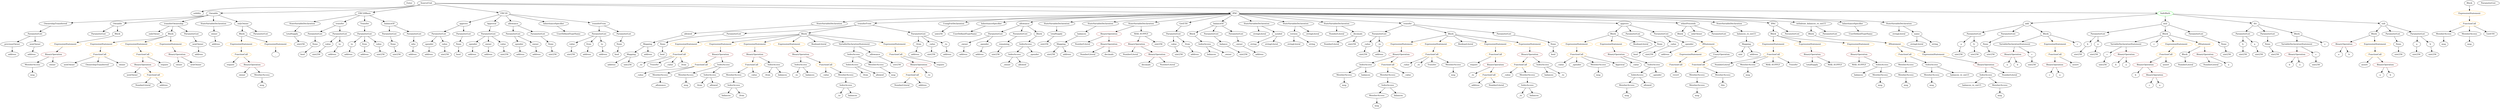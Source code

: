 strict digraph {
	graph [bb="0,0,14863,756"];
	node [label="\N"];
	Enter	[height=0.5,
		pos="2424.5,738",
		width=0.83628];
	StateVariableDeclaration_Unnamed_9	[color=black,
		height=0.5,
		label=StateVariableDeclaration,
		pos="4477.5,594",
		width=2.8184];
	VariableDeclaration_allowed	[color=black,
		height=0.5,
		label=allowed,
		pos="3987.5,522",
		width=1.0858];
	StateVariableDeclaration_Unnamed_9 -> VariableDeclaration_allowed	[pos="e,4024.5,528.28 4400.4,581.99 4298.2,567.39 4121,542.06 4035.9,529.9"];
	Identifier__owner_1	[color=black,
		height=0.5,
		label=_owner,
		pos="5930.5,306",
		width=1.0719];
	Parameter_who	[color=black,
		height=0.5,
		label=who,
		pos="2437.5,450",
		width=0.75];
	ElementaryTypeName_address	[color=black,
		height=0.5,
		label=address,
		pos="2437.5,378",
		width=1.0996];
	Parameter_who -> ElementaryTypeName_address	[pos="e,2437.5,396.1 2437.5,431.7 2437.5,424.41 2437.5,415.73 2437.5,407.54"];
	MemberAccess_Unnamed_19	[color=black,
		height=0.5,
		label=MemberAccess,
		pos="4302.5,234",
		width=1.9174];
	IndexAccess_Unnamed_11	[color=black,
		height=0.5,
		label=IndexAccess,
		pos="4302.5,162",
		width=1.6402];
	MemberAccess_Unnamed_19 -> IndexAccess_Unnamed_11	[pos="e,4302.5,180.1 4302.5,215.7 4302.5,208.41 4302.5,199.73 4302.5,191.54"];
	NumberLiteral_Unnamed_9	[color=black,
		height=0.5,
		label=NumberLiteral,
		pos="10171,306",
		width=1.765];
	Identifier_balances_7	[color=black,
		height=0.5,
		label=balances,
		pos="4255.5,90",
		width=1.1828];
	IndexAccess_Unnamed_11 -> Identifier_balances_7	[pos="e,4266.8,107.79 4291.2,144.05 4285.7,135.97 4279.1,126.12 4273.1,117.11"];
	Identifier__from_2	[color=black,
		height=0.5,
		label=_from,
		pos="4349.5,90",
		width=0.93331];
	IndexAccess_Unnamed_11 -> Identifier__from_2	[pos="e,4338.6,107.31 4313.9,144.05 4319.4,135.85 4326.1,125.83 4332.3,116.71"];
	ParameterList_Unnamed_16	[color=black,
		height=0.5,
		label=ParameterList,
		pos="12480,522",
		width=1.7095];
	Parameter_b	[color=black,
		height=0.5,
		label=b,
		pos="12408,450",
		width=0.75];
	ParameterList_Unnamed_16 -> Parameter_b	[pos="e,12422,465.11 12462,504.41 12453,495.06 12441,483.26 12430,473.13"];
	Parameter_a	[color=black,
		height=0.5,
		label=a,
		pos="12480,450",
		width=0.75];
	ParameterList_Unnamed_16 -> Parameter_a	[pos="e,12480,468.1 12480,503.7 12480,496.41 12480,487.73 12480,479.54"];
	IndexAccess_Unnamed_19	[color=black,
		height=0.5,
		label=IndexAccess,
		pos="5978.5,378",
		width=1.6402];
	IndexAccess_Unnamed_19 -> Identifier__owner_1	[pos="e,5941.7,323.31 5966.9,360.05 5961.3,351.85 5954.4,341.83 5948.2,332.71"];
	Identifier_allowed_3	[color=black,
		height=0.5,
		label=allowed,
		pos="6026.5,306",
		width=1.0858];
	IndexAccess_Unnamed_19 -> Identifier_allowed_3	[pos="e,6015.3,323.31 5990.2,360.05 5995.8,351.85 6002.6,341.83 6008.9,332.71"];
	Parameter_None	[color=black,
		height=0.5,
		label=None,
		pos="2330.5,450",
		width=0.85014];
	ElementaryTypeName_uint256_1	[color=black,
		height=0.5,
		label=uint256,
		pos="2342.5,378",
		width=1.0442];
	Parameter_None -> ElementaryTypeName_uint256_1	[pos="e,2339.6,396.1 2333.5,431.7 2334.8,424.32 2336.3,415.52 2337.7,407.25"];
	VariableDeclaration_spender	[color=black,
		height=0.5,
		label=spender,
		pos="2802.5,450",
		width=1.1135];
	ElementaryTypeName_address_10	[color=black,
		height=0.5,
		label=address,
		pos="2797.5,378",
		width=1.0996];
	VariableDeclaration_spender -> ElementaryTypeName_address_10	[pos="e,2798.8,396.1 2801.3,431.7 2800.8,424.41 2800.2,415.73 2799.6,407.54"];
	ParameterList_Unnamed_22	[color=black,
		height=0.5,
		label=ParameterList,
		pos="11730,522",
		width=1.7095];
	Parameter_a_3	[color=black,
		height=0.5,
		label=a,
		pos="11648,450",
		width=0.75];
	ParameterList_Unnamed_22 -> Parameter_a_3	[pos="e,11664,464.79 11711,504.76 11699,495.01 11684,482.51 11672,472.01"];
	Parameter_b_3	[color=black,
		height=0.5,
		label=b,
		pos="11730,450",
		width=0.75];
	ParameterList_Unnamed_22 -> Parameter_b_3	[pos="e,11730,468.1 11730,503.7 11730,496.41 11730,487.73 11730,479.54"];
	ElementaryTypeName_uint256_6	[color=black,
		height=0.5,
		label=uint256,
		pos="2629.5,378",
		width=1.0442];
	BinaryOperation_Unnamed_2	[color=brown,
		height=0.5,
		label=BinaryOperation,
		pos="843.53,306",
		width=1.9867];
	Identifier_newOwner	[color=black,
		height=0.5,
		label=newOwner,
		pos="779.53,234",
		width=1.4046];
	BinaryOperation_Unnamed_2 -> Identifier_newOwner	[pos="e,794.44,251.31 828.04,288.05 820.22,279.5 810.59,268.97 801.98,259.56"];
	FunctionCall_Unnamed_2	[color=orange,
		height=0.5,
		label=FunctionCall,
		pos="906.53,234",
		width=1.6125];
	BinaryOperation_Unnamed_2 -> FunctionCall_Unnamed_2	[pos="e,891.42,251.79 858.78,288.05 866.29,279.71 875.49,269.49 883.8,260.25"];
	VariableDeclaration_owner	[color=black,
		height=0.5,
		label=owner,
		pos="2894.5,450",
		width=0.93331];
	ElementaryTypeName_address_9	[color=black,
		height=0.5,
		label=address,
		pos="2894.5,378",
		width=1.0996];
	VariableDeclaration_owner -> ElementaryTypeName_address_9	[pos="e,2894.5,396.1 2894.5,431.7 2894.5,424.41 2894.5,415.73 2894.5,407.54"];
	Identifier_this	[color=black,
		height=0.5,
		label=this,
		pos="10180,162",
		width=0.75];
	ElementaryTypeName_uint256_15	[color=black,
		height=0.5,
		label=uint256,
		pos="13785,306",
		width=1.0442];
	FunctionDefinition_add	[color=black,
		height=0.5,
		label=add,
		pos="11983,594",
		width=0.75];
	FunctionDefinition_add -> ParameterList_Unnamed_22	[pos="e,11773,534.99 11958,586.16 11918,575.08 11838,552.95 11784,538.05"];
	ParameterList_Unnamed_23	[color=black,
		height=0.5,
		label=ParameterList,
		pos="11927,522",
		width=1.7095];
	FunctionDefinition_add -> ParameterList_Unnamed_23	[pos="e,11940,539.63 11970,577.81 11964,569.28 11955,558.4 11947,548.6"];
	Block_Unnamed_7	[color=black,
		height=0.5,
		label=Block,
		pos="12095,522",
		width=0.90558];
	FunctionDefinition_add -> Block_Unnamed_7	[pos="e,12074,536.06 12002,580.97 12019,570.27 12044,554.44 12064,542.02"];
	Identifier_msg_7	[color=black,
		height=0.5,
		label=msg,
		pos="7873.5,162",
		width=0.75];
	ElementaryTypeName_uint256_10	[color=black,
		height=0.5,
		label=uint256,
		pos="13261,378",
		width=1.0442];
	ElementaryTypeName_uint256_32	[color=black,
		height=0.5,
		label=uint256,
		pos="5479.5,378",
		width=1.0442];
	Identifier_msg_2	[color=black,
		height=0.5,
		label=msg,
		pos="11168,162",
		width=0.75];
	NumberLiteral_Unnamed_12	[color=black,
		height=0.5,
		label=NumberLiteral,
		pos="5343.5,162",
		width=1.765];
	ExpressionStatement_Unnamed_1	[color=orange,
		height=0.5,
		label=ExpressionStatement,
		pos="1431.5,450",
		width=2.458];
	FunctionCall_Unnamed	[color=orange,
		height=0.5,
		label=FunctionCall,
		pos="1431.5,378",
		width=1.6125];
	ExpressionStatement_Unnamed_1 -> FunctionCall_Unnamed	[pos="e,1431.5,396.1 1431.5,431.7 1431.5,424.41 1431.5,415.73 1431.5,407.54"];
	Identifier__value_1	[color=black,
		height=0.5,
		label=_value,
		pos="8867.5,234",
		width=0.96103];
	Mapping_Unnamed	[color=black,
		height=0.5,
		label=Mapping,
		pos="6246.5,450",
		width=1.2105];
	ElementaryTypeName_uint256_27	[color=black,
		height=0.5,
		label=uint256,
		pos="6201.5,378",
		width=1.0442];
	Mapping_Unnamed -> ElementaryTypeName_uint256_27	[pos="e,6212.1,395.47 6235.9,432.41 6230.6,424.22 6224.1,414.14 6218.2,404.95"];
	ElementaryTypeName_address_16	[color=black,
		height=0.5,
		label=address,
		pos="6296.5,378",
		width=1.0996];
	Mapping_Unnamed -> ElementaryTypeName_address_16	[pos="e,6284.8,395.47 6258.4,432.41 6264.3,424.13 6271.6,413.92 6278.2,404.66"];
	FunctionDefinition_transferFrom_1	[color=black,
		height=0.5,
		label=transferFrom,
		pos="5034.5,594",
		width=1.6402];
	ParameterList_Unnamed_34	[color=black,
		height=0.5,
		label=ParameterList,
		pos="4397.5,522",
		width=1.7095];
	FunctionDefinition_transferFrom_1 -> ParameterList_Unnamed_34	[pos="e,4454.3,529.24 4979.7,586.97 4863.4,574.19 4592.4,544.41 4465.4,530.46"];
	Block_Unnamed_14	[color=black,
		height=0.5,
		label=Block,
		pos="4740.5,522",
		width=0.90558];
	FunctionDefinition_transferFrom_1 -> Block_Unnamed_14	[pos="e,4770.1,530.05 4988.9,582.14 4932,568.59 4835.5,545.62 4781.1,532.66"];
	ParameterList_Unnamed_33	[color=black,
		height=0.5,
		label=ParameterList,
		pos="5393.5,522",
		width=1.7095];
	FunctionDefinition_transferFrom_1 -> ParameterList_Unnamed_33	[pos="e,5343.4,532.77 5083.3,583.49 5148,570.87 5262.2,548.61 5332.5,534.9"];
	Identifier_a_5	[color=black,
		height=0.5,
		label=a,
		pos="13915,378",
		width=0.75];
	NumberLiteral_Unnamed_4	[color=black,
		height=0.5,
		label=NumberLiteral,
		pos="7862.5,522",
		width=1.765];
	Identifier__value_8	[color=black,
		height=0.5,
		label=_value,
		pos="9188.5,306",
		width=0.96103];
	MemberAccess_Unnamed_23	[color=black,
		height=0.5,
		label=MemberAccess,
		pos="9596.5,162",
		width=1.9174];
	Identifier_msg_15	[color=black,
		height=0.5,
		label=msg,
		pos="9596.5,90",
		width=0.75];
	MemberAccess_Unnamed_23 -> Identifier_msg_15	[pos="e,9596.5,108.1 9596.5,143.7 9596.5,136.41 9596.5,127.73 9596.5,119.54"];
	FunctionCall_Unnamed_9	[color=orange,
		height=0.5,
		label=FunctionCall,
		pos="10031,306",
		width=1.6125];
	MemberAccess_Unnamed_6	[color=black,
		height=0.5,
		label=MemberAccess,
		pos="10024,234",
		width=1.9174];
	FunctionCall_Unnamed_9 -> MemberAccess_Unnamed_6	[pos="e,10025,252.1 10029,287.7 10028,280.41 10027,271.73 10026,263.54"];
	MemberAccess_Unnamed_8	[color=black,
		height=0.5,
		label=MemberAccess,
		pos="10180,234",
		width=1.9174];
	FunctionCall_Unnamed_9 -> MemberAccess_Unnamed_8	[pos="e,10147,250.33 10061,290.5 10083,280.28 10113,266.45 10137,255.16"];
	VariableDeclaration_to	[color=black,
		height=0.5,
		label=to,
		pos="2081.5,450",
		width=0.75];
	ElementaryTypeName_address_3	[color=black,
		height=0.5,
		label=address,
		pos="2057.5,378",
		width=1.0996];
	VariableDeclaration_to -> ElementaryTypeName_address_3	[pos="e,2063.5,396.28 2075.7,432.05 2073.1,424.52 2070,415.44 2067.1,406.94"];
	Identifier__from_1	[color=black,
		height=0.5,
		label=_from,
		pos="4510.5,234",
		width=0.93331];
	ParameterList_Unnamed_3	[color=black,
		height=0.5,
		label=ParameterList,
		pos="1870.5,522",
		width=1.7095];
	Parameter_None_1	[color=black,
		height=0.5,
		label=None,
		pos="1856.5,450",
		width=0.85014];
	ParameterList_Unnamed_3 -> Parameter_None_1	[pos="e,1860,468.1 1867.1,503.7 1865.6,496.32 1863.8,487.52 1862.2,479.25"];
	Mapping_Unnamed_2	[color=black,
		height=0.5,
		label=Mapping,
		pos="3742.5,378",
		width=1.2105];
	ElementaryTypeName_address_18	[color=black,
		height=0.5,
		label=address,
		pos="3590.5,306",
		width=1.0996];
	Mapping_Unnamed_2 -> ElementaryTypeName_address_18	[pos="e,3617.6,319.46 3714.3,364 3689.9,352.76 3654.4,336.43 3627.7,324.13"];
	ElementaryTypeName_uint256_28	[color=black,
		height=0.5,
		label=uint256,
		pos="3685.5,306",
		width=1.0442];
	Mapping_Unnamed_2 -> ElementaryTypeName_uint256_28	[pos="e,3698.5,322.99 3729,360.41 3722,351.83 3713.4,341.19 3705.6,331.67"];
	Identifier__to	[color=black,
		height=0.5,
		label=_to,
		pos="8653.5,234",
		width=0.75];
	Parameter_None_2	[color=black,
		height=0.5,
		label=None,
		pos="3267.5,450",
		width=0.85014];
	ElementaryTypeName_uint256_4	[color=black,
		height=0.5,
		label=uint256,
		pos="3276.5,378",
		width=1.0442];
	Parameter_None_2 -> ElementaryTypeName_uint256_4	[pos="e,3274.3,396.1 3269.8,431.7 3270.7,424.32 3271.8,415.52 3272.9,407.25"];
	Identifier__value_3	[color=black,
		height=0.5,
		label=_value,
		pos="4424.5,234",
		width=0.96103];
	VariableDeclaration__value	[color=black,
		height=0.5,
		label=_value,
		pos="6902.5,450",
		width=0.96103];
	ElementaryTypeName_uint256_29	[color=black,
		height=0.5,
		label=uint256,
		pos="6947.5,378",
		width=1.0442];
	VariableDeclaration__value -> ElementaryTypeName_uint256_29	[pos="e,6936.9,395.47 6913.2,432.41 6918.5,424.22 6924.9,414.14 6930.8,404.95"];
	Identifier__from_3	[color=black,
		height=0.5,
		label=_from,
		pos="4092.5,162",
		width=0.93331];
	ElementaryTypeName_address_14	[color=black,
		height=0.5,
		label=address,
		pos="1181.5,378",
		width=1.0996];
	ElementaryTypeName_uint256_30	[color=black,
		height=0.5,
		label=uint256,
		pos="8037.5,378",
		width=1.0442];
	Parameter_None_8	[color=black,
		height=0.5,
		label=None,
		pos="11809,450",
		width=0.85014];
	ParameterList_Unnamed_23 -> Parameter_None_8	[pos="e,11829,463.4 11900,505.29 11882,494.61 11858,480.45 11839,469.26"];
	VariableDeclaration_decimals	[color=black,
		height=0.5,
		label=decimals,
		pos="7987.5,522",
		width=1.1967];
	NumberLiteral_Unnamed_3	[color=black,
		height=0.5,
		label=NumberLiteral,
		pos="7843.5,450",
		width=1.765];
	VariableDeclaration_decimals -> NumberLiteral_Unnamed_3	[pos="e,7874.6,466.1 7960.1,507.67 7938.9,497.34 7909.1,482.85 7884.9,471.11"];
	ElementaryTypeName_uint256_24	[color=black,
		height=0.5,
		label=uint256,
		pos="7962.5,450",
		width=1.0442];
	VariableDeclaration_decimals -> ElementaryTypeName_uint256_24	[pos="e,7968.6,468.1 7981.4,503.7 7978.7,496.15 7975.4,487.12 7972.4,478.68"];
	MemberAccess_Unnamed_7	[color=black,
		height=0.5,
		label=MemberAccess,
		pos="10024,162",
		width=1.9174];
	MemberAccess_Unnamed_6 -> MemberAccess_Unnamed_7	[pos="e,10024,180.1 10024,215.7 10024,208.41 10024,199.73 10024,191.54"];
	Parameter_spender	[color=black,
		height=0.5,
		label=spender,
		pos="3077.5,450",
		width=1.1135];
	ElementaryTypeName_address_5	[color=black,
		height=0.5,
		label=address,
		pos="3084.5,378",
		width=1.0996];
	Parameter_spender -> ElementaryTypeName_address_5	[pos="e,3082.8,396.1 3079.3,431.7 3080,424.41 3080.9,415.73 3081.7,407.54"];
	BinaryOperation_Unnamed_20	[color=brown,
		height=0.5,
		label=BinaryOperation,
		pos="8261.5,378",
		width=1.9867];
	IndexAccess_Unnamed_1	[color=black,
		height=0.5,
		label=IndexAccess,
		pos="8002.5,306",
		width=1.6402];
	BinaryOperation_Unnamed_20 -> IndexAccess_Unnamed_1	[pos="e,8045.4,318.6 8214,364.16 8169.5,352.13 8103,334.16 8056.5,321.59"];
	FunctionCall_Unnamed_13	[color=orange,
		height=0.5,
		label=FunctionCall,
		pos="8137.5,306",
		width=1.6125];
	BinaryOperation_Unnamed_20 -> FunctionCall_Unnamed_13	[pos="e,8164.7,322.34 8233.4,361.12 8216,351.31 8193.6,338.63 8174.7,328"];
	IndexAccess_Unnamed_8	[color=black,
		height=0.5,
		label=IndexAccess,
		pos="5011.5,378",
		width=1.6402];
	IndexAccess_Unnamed_9	[color=black,
		height=0.5,
		label=IndexAccess,
		pos="5011.5,306",
		width=1.6402];
	IndexAccess_Unnamed_8 -> IndexAccess_Unnamed_9	[pos="e,5011.5,324.1 5011.5,359.7 5011.5,352.41 5011.5,343.73 5011.5,335.54"];
	MemberAccess_Unnamed_18	[color=black,
		height=0.5,
		label=MemberAccess,
		pos="5157.5,306",
		width=1.9174];
	IndexAccess_Unnamed_8 -> MemberAccess_Unnamed_18	[pos="e,5125.4,322.38 5042.1,362.33 5063.3,352.17 5091.8,338.53 5115.1,327.33"];
	Parameter_value_1	[color=black,
		height=0.5,
		label=value,
		pos="3382.5,450",
		width=0.82242];
	ElementaryTypeName_uint256_5	[color=black,
		height=0.5,
		label=uint256,
		pos="3376.5,378",
		width=1.0442];
	Parameter_value_1 -> ElementaryTypeName_uint256_5	[pos="e,3378,396.1 3381,431.7 3380.4,424.41 3379.7,415.73 3379,407.54"];
	VariableDeclarationStatement_Unnamed_2	[color=black,
		height=0.5,
		label=VariableDeclarationStatement,
		pos="11977,450",
		width=3.3174];
	BinaryOperation_Unnamed_11	[color=brown,
		height=0.5,
		label=BinaryOperation,
		pos="11959,378",
		width=1.9867];
	VariableDeclarationStatement_Unnamed_2 -> BinaryOperation_Unnamed_11	[pos="e,11963,396.1 11972,431.7 11970,424.32 11968,415.52 11966,407.25"];
	VariableDeclaration_c_2	[color=black,
		height=0.5,
		label=c,
		pos="12076,378",
		width=0.75];
	VariableDeclarationStatement_Unnamed_2 -> VariableDeclaration_c_2	[pos="e,12057,391.84 12000,432.05 12015,421.9 12033,408.95 12048,398.39"];
	MemberAccess_Unnamed_14	[color=black,
		height=0.5,
		label=MemberAccess,
		pos="11325,306",
		width=1.9174];
	MemberAccess_Unnamed_15	[color=black,
		height=0.5,
		label=MemberAccess,
		pos="11324,234",
		width=1.9174];
	MemberAccess_Unnamed_14 -> MemberAccess_Unnamed_15	[pos="e,11324,252.1 11324,287.7 11324,280.41 11324,271.73 11324,263.54"];
	Block_Unnamed_8	[color=black,
		height=0.5,
		label=Block,
		pos="10493,522",
		width=0.90558];
	ExpressionStatement_Unnamed_11	[color=orange,
		height=0.5,
		label=ExpressionStatement,
		pos="10493,450",
		width=2.458];
	Block_Unnamed_8 -> ExpressionStatement_Unnamed_11	[pos="e,10493,468.1 10493,503.7 10493,496.41 10493,487.73 10493,479.54"];
	ExpressionStatement_Unnamed_9	[color=orange,
		height=0.5,
		label=ExpressionStatement,
		pos="10707,450",
		width=2.458];
	Block_Unnamed_8 -> ExpressionStatement_Unnamed_9	[pos="e,10656,465.16 10518,510.19 10523,508.04 10528,505.88 10534,504 10570,490.87 10612,478.07 10645,468.34"];
	ExpressionStatement_Unnamed_10	[color=orange,
		height=0.5,
		label=ExpressionStatement,
		pos="10963,450",
		width=2.458];
	Block_Unnamed_8 -> ExpressionStatement_Unnamed_10	[pos="e,10886,459.33 10517,509.65 10522,507.49 10528,505.45 10534,504 10566,495.52 10759,473.41 10875,460.58"];
	ExpressionStatement_Unnamed_12	[color=orange,
		height=0.5,
		label=ExpressionStatement,
		pos="14690,666",
		width=2.458];
	FunctionCall_Unnamed_8	[color=orange,
		height=0.5,
		label=FunctionCall,
		pos="14690,594",
		width=1.6125];
	ExpressionStatement_Unnamed_12 -> FunctionCall_Unnamed_8	[pos="e,14690,612.1 14690,647.7 14690,640.41 14690,631.73 14690,623.54"];
	UsingForDeclaration_Unnamed	[color=black,
		height=0.5,
		label=UsingForDeclaration,
		pos="5544.5,594",
		width=2.4303];
	ElementaryTypeName_uint256_23	[color=black,
		height=0.5,
		label=uint256,
		pos="5510.5,522",
		width=1.0442];
	UsingForDeclaration_Unnamed -> ElementaryTypeName_uint256_23	[pos="e,5518.6,539.62 5536.1,575.7 5532.3,567.87 5527.7,558.44 5523.5,549.73"];
	ElementaryTypeName_uint	[color=black,
		height=0.5,
		label=uint,
		pos="10292,378",
		width=0.75];
	Parameter_value	[color=black,
		height=0.5,
		label=value,
		pos="1934.5,450",
		width=0.82242];
	ElementaryTypeName_uint256_2	[color=black,
		height=0.5,
		label=uint256,
		pos="1865.5,378",
		width=1.0442];
	Parameter_value -> ElementaryTypeName_uint256_2	[pos="e,1881.1,394.8 1919.9,434.15 1910.9,425.03 1899.2,413.14 1888.9,402.74"];
	VariableDeclarationStatement_Unnamed	[color=black,
		height=0.5,
		label=VariableDeclarationStatement,
		pos="12644,450",
		width=3.3174];
	VariableDeclaration_c	[color=black,
		height=0.5,
		label=c,
		pos="12545,378",
		width=0.75];
	VariableDeclarationStatement_Unnamed -> VariableDeclaration_c	[pos="e,12563,391.84 12620,432.05 12605,421.9 12587,408.95 12572,398.39"];
	BinaryOperation_Unnamed_5	[color=brown,
		height=0.5,
		label=BinaryOperation,
		pos="12662,378",
		width=1.9867];
	VariableDeclarationStatement_Unnamed -> BinaryOperation_Unnamed_5	[pos="e,12657,396.1 12648,431.7 12650,424.32 12652,415.52 12654,407.25"];
	Block_Unnamed_6	[color=black,
		height=0.5,
		label=Block,
		pos="14124,522",
		width=0.90558];
	BinaryOperation_Unnamed_10	[color=brown,
		height=0.5,
		label=BinaryOperation,
		pos="13951,450",
		width=1.9867];
	Block_Unnamed_6 -> BinaryOperation_Unnamed_10	[pos="e,13987,465.83 14098,510.52 14071,499.86 14030,483.11 13998,470.09"];
	ExpressionStatement_Unnamed_7	[color=orange,
		height=0.5,
		label=ExpressionStatement,
		pos="14129,450",
		width=2.458];
	Block_Unnamed_6 -> ExpressionStatement_Unnamed_7	[pos="e,14127,468.1 14125,503.7 14125,496.41 14126,487.73 14126,479.54"];
	NumberLiteral_Unnamed_5	[color=black,
		height=0.5,
		label=NumberLiteral,
		pos="6667.5,378",
		width=1.765];
	MemberAccess_Unnamed_9	[color=black,
		height=0.5,
		label=MemberAccess,
		pos="7873.5,234",
		width=1.9174];
	MemberAccess_Unnamed_9 -> Identifier_msg_7	[pos="e,7873.5,180.1 7873.5,215.7 7873.5,208.41 7873.5,199.73 7873.5,191.54"];
	Identifier_balances	[color=black,
		height=0.5,
		label=balances,
		pos="11038,234",
		width=1.1828];
	VariableDeclaration_version	[color=black,
		height=0.5,
		label=version,
		pos="7616.5,522",
		width=1.0442];
	stringLiteral_Unnamed_4	[color=black,
		height=0.5,
		label=stringLiteral,
		pos="7627.5,450",
		width=1.5016];
	VariableDeclaration_version -> stringLiteral_Unnamed_4	[pos="e,7624.8,468.1 7619.2,503.7 7620.4,496.32 7621.8,487.52 7623.1,479.25"];
	ElementaryTypeName_string_2	[color=black,
		height=0.5,
		label=string,
		pos="7730.5,450",
		width=0.864];
	VariableDeclaration_version -> ElementaryTypeName_string_2	[pos="e,7709.6,463.86 7639.1,507.17 7656.4,496.5 7680.7,481.62 7699.8,469.85"];
	NumberLiteral_Unnamed_1	[color=black,
		height=0.5,
		label=NumberLiteral,
		pos="13160,306",
		width=1.765];
	Identifier__to_2	[color=black,
		height=0.5,
		label=_to,
		pos="8945.5,90",
		width=0.75];
	IndexAccess_Unnamed_7	[color=black,
		height=0.5,
		label=IndexAccess,
		pos="11804,234",
		width=1.6402];
	Identifier_balances_re_ent15_1	[color=black,
		height=0.5,
		label=balances_re_ent15,
		pos="11720,162",
		width=2.2085];
	IndexAccess_Unnamed_7 -> Identifier_balances_re_ent15_1	[pos="e,11740,179.88 11784,216.76 11773,207.95 11760,196.87 11748,187.07"];
	MemberAccess_Unnamed_17	[color=black,
		height=0.5,
		label=MemberAccess,
		pos="11887,162",
		width=1.9174];
	IndexAccess_Unnamed_7 -> MemberAccess_Unnamed_17	[pos="e,11867,179.63 11823,216.76 11833,207.88 11847,196.71 11858,186.85"];
	NumberLiteral_Unnamed_7	[color=black,
		height=0.5,
		label=NumberLiteral,
		pos="6371.5,450",
		width=1.765];
	MemberAccess_Unnamed_10	[color=black,
		height=0.5,
		label=MemberAccess,
		pos="8135.5,234",
		width=1.9174];
	IndexAccess_Unnamed_2	[color=black,
		height=0.5,
		label=IndexAccess,
		pos="8135.5,162",
		width=1.6402];
	MemberAccess_Unnamed_10 -> IndexAccess_Unnamed_2	[pos="e,8135.5,180.1 8135.5,215.7 8135.5,208.41 8135.5,199.73 8135.5,191.54"];
	BinaryOperation_Unnamed_18	[color=brown,
		height=0.5,
		label=BinaryOperation,
		pos="11030,378",
		width=1.9867];
	Identifier_MAX_SUPPLY_1	[color=black,
		height=0.5,
		label=MAX_SUPPLY,
		pos="11030,306",
		width=1.9867];
	BinaryOperation_Unnamed_18 -> Identifier_MAX_SUPPLY_1	[pos="e,11030,324.1 11030,359.7 11030,352.41 11030,343.73 11030,335.54"];
	IndexAccess_Unnamed	[color=black,
		height=0.5,
		label=IndexAccess,
		pos="11179,306",
		width=1.6402];
	BinaryOperation_Unnamed_18 -> IndexAccess_Unnamed	[pos="e,11147,321.73 11062,361.64 11084,351.34 11113,337.7 11137,326.62"];
	NumberLiteral_Unnamed_11	[color=black,
		height=0.5,
		label=NumberLiteral,
		pos="11945,234",
		width=1.765];
	ElementaryTypeName_address_22	[color=black,
		height=0.5,
		label=address,
		pos="7430.5,378",
		width=1.0996];
	Identifier_assert_1	[color=black,
		height=0.5,
		label=assert,
		pos="14068,306",
		width=0.89172];
	Identifier__allowance	[color=black,
		height=0.5,
		label=_allowance,
		pos="3854.5,162",
		width=1.4462];
	Block_Unnamed_3	[color=black,
		height=0.5,
		label=Block,
		pos="12875,522",
		width=0.90558];
	Block_Unnamed_3 -> VariableDeclarationStatement_Unnamed	[pos="e,12695,466.65 12847,512.56 12812,502.05 12752,483.81 12706,469.9"];
	Identifier_c_1	[color=black,
		height=0.5,
		label=c,
		pos="12808,450",
		width=0.75];
	Block_Unnamed_3 -> Identifier_c_1	[pos="e,12822,465.68 12860,505.81 12851,496.51 12840,484.43 12830,473.98"];
	ExpressionStatement_Unnamed_6	[color=orange,
		height=0.5,
		label=ExpressionStatement,
		pos="12941,450",
		width=2.458];
	Block_Unnamed_3 -> ExpressionStatement_Unnamed_6	[pos="e,12925,467.96 12889,505.46 12897,496.87 12908,485.97 12917,476.19"];
	IfStatement_Unnamed	[color=orange,
		height=0.5,
		label=IfStatement,
		pos="13101,450",
		width=1.4739];
	Block_Unnamed_3 -> IfStatement_Unnamed	[pos="e,13062,462.81 12902,512.42 12939,500.92 13006,480.32 13052,466.17"];
	ElementaryTypeName_uint256_19	[color=black,
		height=0.5,
		label=uint256,
		pos="11637,378",
		width=1.0442];
	Parameter_a_3 -> ElementaryTypeName_uint256_19	[pos="e,11639,396.1 11645,431.7 11644,424.32 11642,415.52 11641,407.25"];
	BinaryOperation_Unnamed_16	[color=brown,
		height=0.5,
		label=BinaryOperation,
		pos="6524.5,450",
		width=1.9867];
	NumberLiteral_Unnamed_8	[color=black,
		height=0.5,
		label=NumberLiteral,
		pos="6417.5,378",
		width=1.765];
	BinaryOperation_Unnamed_16 -> NumberLiteral_Unnamed_8	[pos="e,6441.8,394.91 6499.7,432.76 6485.3,423.33 6466.9,411.32 6451.2,401.04"];
	Identifier_decimals_1	[color=black,
		height=0.5,
		label=decimals,
		pos="6542.5,378",
		width=1.1967];
	BinaryOperation_Unnamed_16 -> Identifier_decimals_1	[pos="e,6538.1,396.1 6529,431.7 6530.9,424.32 6533.1,415.52 6535.3,407.25"];
	FunctionCall_Unnamed_21	[color=orange,
		height=0.5,
		label=FunctionCall,
		pos="4146.5,306",
		width=1.6125];
	Identifier__value_5	[color=black,
		height=0.5,
		label=_value,
		pos="3732.5,234",
		width=0.96103];
	FunctionCall_Unnamed_21 -> Identifier__value_5	[pos="e,3758.2,246.17 4104.2,293.37 4096,291.38 4087.6,289.49 4079.5,288 3946.2,263.27 3908.1,284.69 3776.5,252 3774.1,251.39 3771.6,250.68 \
3769.1,249.9"];
	MemberAccess_Unnamed_22	[color=black,
		height=0.5,
		label=MemberAccess,
		pos="3854.5,234",
		width=1.9174];
	FunctionCall_Unnamed_21 -> MemberAccess_Unnamed_22	[pos="e,3905.1,246.65 4102.9,293.83 4095.2,291.86 4087.1,289.85 4079.5,288 4024.4,274.51 3961.4,259.74 3916.2,249.22"];
	ExpressionStatement_Unnamed_23	[color=orange,
		height=0.5,
		label=ExpressionStatement,
		pos="4070.5,450",
		width=2.458];
	FunctionCall_Unnamed_22	[color=orange,
		height=0.5,
		label=FunctionCall,
		pos="4035.5,378",
		width=1.6125];
	ExpressionStatement_Unnamed_23 -> FunctionCall_Unnamed_22	[pos="e,4044.1,396.1 4061.9,431.7 4058.1,424.07 4053.5,414.92 4049.2,406.4"];
	BinaryOperation_Unnamed_23	[color=brown,
		height=0.5,
		label=BinaryOperation,
		pos="5409.5,306",
		width=1.9867];
	FunctionCall_Unnamed_18	[color=orange,
		height=0.5,
		label=FunctionCall,
		pos="5404.5,234",
		width=1.6125];
	BinaryOperation_Unnamed_23 -> FunctionCall_Unnamed_18	[pos="e,5405.8,252.1 5408.3,287.7 5407.8,280.41 5407.2,271.73 5406.6,263.54"];
	Identifier__to_4	[color=black,
		height=0.5,
		label=_to,
		pos="5507.5,234",
		width=0.75];
	BinaryOperation_Unnamed_23 -> Identifier__to_4	[pos="e,5489.5,247.88 5432.3,288.76 5446.5,278.56 5465.1,265.33 5480.2,254.55"];
	Identifier_owner_3	[color=black,
		height=0.5,
		label=owner,
		pos="1057.5,306",
		width=0.93331];
	ElementaryTypeName_uint256_20	[color=black,
		height=0.5,
		label=uint256,
		pos="11730,378",
		width=1.0442];
	InheritanceSpecifier_Unnamed_1	[color=black,
		height=0.5,
		label=InheritanceSpecifier,
		pos="5797.5,594",
		width=2.3333];
	UserDefinedTypeName_Unnamed_1	[color=black,
		height=0.5,
		label=UserDefinedTypeName,
		pos="5664.5,522",
		width=2.7214];
	InheritanceSpecifier_Unnamed_1 -> UserDefinedTypeName_Unnamed_1	[pos="e,5695.8,539.47 5767,576.94 5748.9,567.39 5725.6,555.13 5705.8,544.72"];
	Identifier_require	[color=black,
		height=0.5,
		label=require,
		pos="1368.5,306",
		width=1.0026];
	ModifierInvocation_onlyOwner	[color=black,
		height=0.5,
		label=onlyOwner,
		pos="918.53,522",
		width=1.4323];
	ElementaryTypeName_address_21	[color=black,
		height=0.5,
		label=address,
		pos="8681.5,162",
		width=1.0996];
	ElementaryTypeName_address_11	[color=black,
		height=0.5,
		label=address,
		pos="1285.5,450",
		width=1.0996];
	ParameterList_Unnamed_18	[color=black,
		height=0.5,
		label=ParameterList,
		pos="13361,522",
		width=1.7095];
	Parameter_b_1	[color=black,
		height=0.5,
		label=b,
		pos="13354,450",
		width=0.75];
	ParameterList_Unnamed_18 -> Parameter_b_1	[pos="e,13355,468.1 13359,503.7 13358,496.41 13357,487.73 13356,479.54"];
	Parameter_a_1	[color=black,
		height=0.5,
		label=a,
		pos="13426,450",
		width=0.75];
	ParameterList_Unnamed_18 -> Parameter_a_1	[pos="e,13412,465.57 13376,504.41 13384,495.28 13395,483.81 13404,473.85"];
	ParameterList_Unnamed_11	[color=black,
		height=0.5,
		label=ParameterList,
		pos="2881.5,522",
		width=1.7095];
	ParameterList_Unnamed_11 -> VariableDeclaration_spender	[pos="e,2820,466.51 2862.8,504.41 2852.6,495.35 2839.8,483.99 2828.6,474.08"];
	ParameterList_Unnamed_11 -> VariableDeclaration_owner	[pos="e,2891.4,468.1 2884.7,503.7 2886.1,496.32 2887.7,487.52 2889.3,479.25"];
	VariableDeclaration_value_1	[color=black,
		height=0.5,
		label=value,
		pos="2982.5,450",
		width=0.82242];
	ParameterList_Unnamed_11 -> VariableDeclaration_value_1	[pos="e,2963.5,464.17 2904.7,504.94 2919.5,494.71 2938.7,481.4 2954.3,470.55"];
	Identifier__from	[color=black,
		height=0.5,
		label=_from,
		pos="5118.5,234",
		width=0.93331];
	IndexAccess_Unnamed_9 -> Identifier__from	[pos="e,5097.9,248.47 5035.8,289.12 5051.5,278.87 5072,265.46 5088.6,254.55"];
	Identifier_allowed	[color=black,
		height=0.5,
		label=allowed,
		pos="5209.5,234",
		width=1.0858];
	IndexAccess_Unnamed_9 -> Identifier_allowed	[pos="e,5179.1,245.8 5049.1,291.72 5079.5,281.01 5123.3,265.54 5161.5,252 5163.7,251.22 5166,250.41 5168.3,249.6"];
	FunctionDefinition_approve	[color=black,
		height=0.5,
		label=approve,
		pos="2730.5,594",
		width=1.1412];
	ParameterList_Unnamed_9	[color=black,
		height=0.5,
		label=ParameterList,
		pos="2589.5,522",
		width=1.7095];
	FunctionDefinition_approve -> ParameterList_Unnamed_9	[pos="e,2619.8,538.05 2704,579.83 2683.2,569.48 2653.8,554.89 2630,543.09"];
	ParameterList_Unnamed_10	[color=black,
		height=0.5,
		label=ParameterList,
		pos="2730.5,522",
		width=1.7095];
	FunctionDefinition_approve -> ParameterList_Unnamed_10	[pos="e,2730.5,540.1 2730.5,575.7 2730.5,568.41 2730.5,559.73 2730.5,551.54"];
	BinaryOperation_Unnamed_3	[color=brown,
		height=0.5,
		label=BinaryOperation,
		pos="1052.5,378",
		width=1.9867];
	BinaryOperation_Unnamed_3 -> Identifier_owner_3	[pos="e,1056.3,324.1 1053.8,359.7 1054.3,352.41 1054.9,343.73 1055.5,335.54"];
	Identifier_newOwner_2	[color=black,
		height=0.5,
		label=newOwner,
		pos="1159.5,306",
		width=1.4046];
	BinaryOperation_Unnamed_3 -> Identifier_newOwner_2	[pos="e,1136.3,322.19 1077.3,360.76 1092.1,351.13 1110.9,338.81 1126.8,328.39"];
	ElementaryTypeName_uint256_7	[color=black,
		height=0.5,
		label=uint256,
		pos="2989.5,378",
		width=1.0442];
	Identifier_revert	[color=black,
		height=0.5,
		label=revert,
		pos="9896.5,234",
		width=0.87786];
	FunctionCall_Unnamed_15	[color=orange,
		height=0.5,
		label=FunctionCall,
		pos="8415.5,378",
		width=1.6125];
	Identifier__value_2	[color=black,
		height=0.5,
		label=_value,
		pos="8248.5,306",
		width=0.96103];
	FunctionCall_Unnamed_15 -> Identifier__value_2	[pos="e,8275,318.1 8382.1,363 8354.2,351.29 8314.4,334.6 8285.5,322.49"];
	Identifier__to_3	[color=black,
		height=0.5,
		label=_to,
		pos="8328.5,306",
		width=0.75];
	FunctionCall_Unnamed_15 -> Identifier__to_3	[pos="e,8345.4,320.56 8395.4,360.76 8383,350.85 8367.2,338.09 8354,327.49"];
	Identifier_Transfer_1	[color=black,
		height=0.5,
		label=Transfer,
		pos="8415.5,306",
		width=1.1689];
	FunctionCall_Unnamed_15 -> Identifier_Transfer_1	[pos="e,8415.5,324.1 8415.5,359.7 8415.5,352.41 8415.5,343.73 8415.5,335.54"];
	MemberAccess_Unnamed_13	[color=black,
		height=0.5,
		label=MemberAccess,
		pos="8544.5,306",
		width=1.9174];
	FunctionCall_Unnamed_15 -> MemberAccess_Unnamed_13	[pos="e,8515.7,322.64 8443.5,361.81 8461.7,351.95 8485.6,338.96 8505.6,328.1"];
	EventDefinition_Approval	[color=black,
		height=0.5,
		label=Approval,
		pos="2896.5,594",
		width=1.266];
	EventDefinition_Approval -> ParameterList_Unnamed_11	[pos="e,2885.2,540.1 2892.8,575.7 2891.2,568.32 2889.4,559.52 2887.6,551.25"];
	FunctionCall_Unnamed_23	[color=orange,
		height=0.5,
		label=FunctionCall,
		pos="9286.5,378",
		width=1.6125];
	FunctionCall_Unnamed_23 -> Identifier__value_8	[pos="e,9208.4,321.16 9264.3,361.12 9250.5,351.26 9232.6,338.47 9217.7,327.81"];
	Identifier__spender_1	[color=black,
		height=0.5,
		label=_spender,
		pos="9286.5,306",
		width=1.2521];
	FunctionCall_Unnamed_23 -> Identifier__spender_1	[pos="e,9286.5,324.1 9286.5,359.7 9286.5,352.41 9286.5,343.73 9286.5,335.54"];
	MemberAccess_Unnamed_24	[color=black,
		height=0.5,
		label=MemberAccess,
		pos="9418.5,306",
		width=1.9174];
	FunctionCall_Unnamed_23 -> MemberAccess_Unnamed_24	[pos="e,9388.9,322.72 9314.8,361.98 9333.5,352.09 9358.2,338.98 9378.8,328.05"];
	Identifier_Approval	[color=black,
		height=0.5,
		label=Approval,
		pos="9551.5,306",
		width=1.266];
	FunctionCall_Unnamed_23 -> Identifier_Approval	[pos="e,9516.7,318.07 9331.8,366.31 9374.4,356.06 9440.1,339.84 9496.5,324 9499.6,323.14 9502.8,322.23 9505.9,321.3"];
	FunctionCall_Unnamed_14	[color=orange,
		height=0.5,
		label=FunctionCall,
		pos="8941.5,306",
		width=1.6125];
	FunctionCall_Unnamed_14 -> Identifier__value_1	[pos="e,8883.7,250.27 8924,288.41 8914.4,279.38 8902.5,268.06 8892,258.17"];
	MemberAccess_Unnamed_12	[color=black,
		height=0.5,
		label=MemberAccess,
		pos="8989.5,234",
		width=1.9174];
	FunctionCall_Unnamed_14 -> MemberAccess_Unnamed_12	[pos="e,8978,251.79 8953.2,288.05 8958.7,279.97 8965.4,270.12 8971.6,261.11"];
	ElementaryTypeName_address_25	[color=black,
		height=0.5,
		label=address,
		pos="5574.5,378",
		width=1.0996];
	Identifier_balances_5	[color=black,
		height=0.5,
		label=balances,
		pos="7142.5,378",
		width=1.1828];
	Block_Unnamed_12	[color=black,
		height=0.5,
		label=Block,
		pos="7025.5,522",
		width=0.90558];
	IndexAccess_Unnamed_5	[color=black,
		height=0.5,
		label=IndexAccess,
		pos="7099.5,450",
		width=1.6402];
	Block_Unnamed_12 -> IndexAccess_Unnamed_5	[pos="e,7082,467.54 7041.2,506.15 7050.7,497.22 7062.9,485.64 7073.7,475.39"];
	BinaryOperation_Unnamed_27	[color=brown,
		height=0.5,
		label=BinaryOperation,
		pos="9558.5,378",
		width=1.9867];
	Identifier__value_7	[color=black,
		height=0.5,
		label=_value,
		pos="9649.5,306",
		width=0.96103];
	BinaryOperation_Unnamed_27 -> Identifier__value_7	[pos="e,9630.6,321.57 9580.1,360.41 9592.6,350.82 9608.4,338.65 9621.8,328.35"];
	IndexAccess_Unnamed_16	[color=black,
		height=0.5,
		label=IndexAccess,
		pos="9761.5,306",
		width=1.6402];
	BinaryOperation_Unnamed_27 -> IndexAccess_Unnamed_16	[pos="e,9723.6,320.08 9599.6,362.83 9632.3,351.55 9678.2,335.73 9712.8,323.8"];
	FunctionDefinition_mul	[color=black,
		height=0.5,
		label=mul,
		pos="12875,594",
		width=0.75];
	FunctionDefinition_mul -> ParameterList_Unnamed_16	[pos="e,12531,532.15 12849,588.41 12787,577.49 12631,549.76 12542,534.14"];
	FunctionDefinition_mul -> Block_Unnamed_3	[pos="e,12875,540.1 12875,575.7 12875,568.41 12875,559.73 12875,551.54"];
	ParameterList_Unnamed_17	[color=black,
		height=0.5,
		label=ParameterList,
		pos="13147,522",
		width=1.7095];
	FunctionDefinition_mul -> ParameterList_Unnamed_17	[pos="e,13101,534.63 12900,586.54 12943,575.44 13032,552.5 13090,537.44"];
	IndexAccess_Unnamed_12	[color=black,
		height=0.5,
		label=IndexAccess,
		pos="4717.5,306",
		width=1.6402];
	Identifier__to_5	[color=black,
		height=0.5,
		label=_to,
		pos="4692.5,234",
		width=0.75];
	IndexAccess_Unnamed_12 -> Identifier__to_5	[pos="e,4698.5,251.62 4711.4,287.7 4708.6,280.04 4705.3,270.85 4702.3,262.3"];
	Identifier_balances_8	[color=black,
		height=0.5,
		label=balances,
		pos="4780.5,234",
		width=1.1828];
	IndexAccess_Unnamed_12 -> Identifier_balances_8	[pos="e,4766.1,250.99 4732.5,288.41 4740.3,279.74 4750,268.97 4758.6,259.38"];
	MemberAccess_Unnamed_21	[color=black,
		height=0.5,
		label=MemberAccess,
		pos="4010.5,234",
		width=1.9174];
	Identifier_msg_14	[color=black,
		height=0.5,
		label=msg,
		pos="4010.5,162",
		width=0.75];
	MemberAccess_Unnamed_21 -> Identifier_msg_14	[pos="e,4010.5,180.1 4010.5,215.7 4010.5,208.41 4010.5,199.73 4010.5,191.54"];
	ParameterList_Unnamed_7	[color=black,
		height=0.5,
		label=ParameterList,
		pos="3519.5,522",
		width=1.7095];
	ParameterList_Unnamed_7 -> Parameter_value_1	[pos="e,3404.6,462.26 3489.8,505.81 3467.7,494.49 3437.4,479.06 3414.7,467.45"];
	Parameter_from	[color=black,
		height=0.5,
		label=from,
		pos="3479.5,450",
		width=0.7947];
	ParameterList_Unnamed_7 -> Parameter_from	[pos="e,3488.8,467.31 3509.8,504.05 3505.3,496.03 3499.7,486.26 3494.6,477.3"];
	Parameter_to_1	[color=black,
		height=0.5,
		label=to,
		pos="3563.5,450",
		width=0.75];
	ParameterList_Unnamed_7 -> Parameter_to_1	[pos="e,3553.6,466.83 3530.2,504.05 3535.4,495.73 3541.8,485.54 3547.6,476.32"];
	ParameterList_Unnamed_5	[color=black,
		height=0.5,
		label=ParameterList,
		pos="3022.5,522",
		width=1.7095];
	ParameterList_Unnamed_5 -> Parameter_spender	[pos="e,3064.7,467.31 3035.8,504.05 3042.4,495.68 3050.5,485.4 3057.8,476.13"];
	Parameter_owner	[color=black,
		height=0.5,
		label=owner,
		pos="3175.5,450",
		width=0.93331];
	ParameterList_Unnamed_5 -> Parameter_owner	[pos="e,3150.6,462.43 3054.6,506.33 3079.6,494.89 3114.3,479.02 3140.1,467.21"];
	IndexAccess_Unnamed_18	[color=black,
		height=0.5,
		label=IndexAccess,
		pos="6032.5,450",
		width=1.6402];
	IndexAccess_Unnamed_18 -> IndexAccess_Unnamed_19	[pos="e,5991.5,395.79 6019.5,432.05 6013.2,423.89 6005.5,413.91 5998.5,404.82"];
	Identifier__spender_2	[color=black,
		height=0.5,
		label=_spender,
		pos="6100.5,378",
		width=1.2521];
	IndexAccess_Unnamed_18 -> Identifier__spender_2	[pos="e,6085,394.99 6048.6,432.41 6057.2,423.66 6067.7,412.75 6077.1,403.08"];
	VariableDeclarationStatement_Unnamed_1	[color=black,
		height=0.5,
		label=VariableDeclarationStatement,
		pos="13670,450",
		width=3.3174];
	BinaryOperation_Unnamed_8	[color=brown,
		height=0.5,
		label=BinaryOperation,
		pos="13668,378",
		width=1.9867];
	VariableDeclarationStatement_Unnamed_1 -> BinaryOperation_Unnamed_8	[pos="e,13668,396.1 13669,431.7 13669,424.41 13669,415.73 13668,407.54"];
	VariableDeclaration_c_1	[color=black,
		height=0.5,
		label=c,
		pos="13785,378",
		width=0.75];
	VariableDeclarationStatement_Unnamed_1 -> VariableDeclaration_c_1	[pos="e,13765,390.75 13697,432.05 13715,421.32 13738,407.46 13756,396.59"];
	Identifier_b_2	[color=black,
		height=0.5,
		label=b,
		pos="13613,306",
		width=0.75];
	BinaryOperation_Unnamed_8 -> Identifier_b_2	[pos="e,13625,322.36 13654,360.05 13647,351.44 13639,340.81 13632,331.33"];
	Identifier_a_3	[color=black,
		height=0.5,
		label=a,
		pos="13685,306",
		width=0.75];
	BinaryOperation_Unnamed_8 -> Identifier_a_3	[pos="e,13680,324.1 13672,359.7 13674,352.32 13676,343.52 13678,335.25"];
	VariableDeclaration_from	[color=black,
		height=0.5,
		label=from,
		pos="2155.5,450",
		width=0.7947];
	ElementaryTypeName_address_2	[color=black,
		height=0.5,
		label=address,
		pos="2154.5,378",
		width=1.0996];
	VariableDeclaration_from -> ElementaryTypeName_address_2	[pos="e,2154.8,396.1 2155.3,431.7 2155.2,424.41 2155.1,415.73 2154.9,407.54"];
	Block_Unnamed_15	[color=black,
		height=0.5,
		label=Block,
		pos="9486.5,522",
		width=0.90558];
	ExpressionStatement_Unnamed_25	[color=orange,
		height=0.5,
		label=ExpressionStatement,
		pos="9271.5,450",
		width=2.458];
	Block_Unnamed_15 -> ExpressionStatement_Unnamed_25	[pos="e,9317.1,465.84 9458.9,511.99 9426,501.28 9370.2,483.13 9328.1,469.41"];
	ExpressionStatement_Unnamed_24	[color=orange,
		height=0.5,
		label=ExpressionStatement,
		pos="9466.5,450",
		width=2.458];
	Block_Unnamed_15 -> ExpressionStatement_Unnamed_24	[pos="e,9471.5,468.28 9481.7,504.05 9479.6,496.6 9477,487.64 9474.6,479.22"];
	BooleanLiteral_Unnamed_2	[color=black,
		height=0.5,
		label=BooleanLiteral,
		pos="9637.5,450",
		width=1.7788];
	Block_Unnamed_15 -> BooleanLiteral_Unnamed_2	[pos="e,9605.4,465.88 9510.8,509.75 9533.5,499.24 9567.8,483.33 9595,470.71"];
	Identifier_newOwner_1	[color=black,
		height=0.5,
		label=newOwner,
		pos="411.53,306",
		width=1.4046];
	ElementaryTypeName_uint256_3	[color=black,
		height=0.5,
		label=uint256,
		pos="2249.5,378",
		width=1.0442];
	ElementaryTypeName_address_1	[color=black,
		height=0.5,
		label=address,
		pos="1960.5,378",
		width=1.0996];
	Identifier__to_7	[color=black,
		height=0.5,
		label=_to,
		pos="3768.5,306",
		width=0.75];
	ExpressionStatement_Unnamed_25 -> FunctionCall_Unnamed_23	[pos="e,9282.9,396.1 9275.2,431.7 9276.8,424.32 9278.7,415.52 9280.5,407.25"];
	Identifier_require_1	[color=black,
		height=0.5,
		label=require,
		pos="969.53,306",
		width=1.0026];
	ElementaryTypeName_address_6	[color=black,
		height=0.5,
		label=address,
		pos="3471.5,378",
		width=1.0996];
	Parameter_from -> ElementaryTypeName_address_6	[pos="e,3473.5,396.1 3477.6,431.7 3476.7,424.41 3475.7,415.73 3474.8,407.54"];
	Identifier_a_4	[color=black,
		height=0.5,
		label=a,
		pos="14154,234",
		width=0.75];
	NumberLiteral_Unnamed_2	[color=black,
		height=0.5,
		label=NumberLiteral,
		pos="13015,306",
		width=1.765];
	ParameterList_Unnamed_31	[color=black,
		height=0.5,
		label=ParameterList,
		pos="7137.5,522",
		width=1.7095];
	Parameter_balance	[color=black,
		height=0.5,
		label=balance,
		pos="7215.5,450",
		width=1.0719];
	ParameterList_Unnamed_31 -> Parameter_balance	[pos="e,7198.2,466.51 7156,504.41 7166.1,495.35 7178.8,483.99 7189.8,474.08"];
	Identifier_Transfer_2	[color=black,
		height=0.5,
		label=Transfer,
		pos="3855.5,306",
		width=1.1689];
	ElementaryTypeName_address_29	[color=black,
		height=0.5,
		label=address,
		pos="5768.5,378",
		width=1.0996];
	FunctionDefinition_allowance_1	[color=black,
		height=0.5,
		label=allowance,
		pos="6038.5,594",
		width=1.3076];
	ParameterList_Unnamed_37	[color=black,
		height=0.5,
		label=ParameterList,
		pos="5842.5,522",
		width=1.7095];
	FunctionDefinition_allowance_1 -> ParameterList_Unnamed_37	[pos="e,5880.5,536.55 6004.8,580.97 5973.5,569.77 5926.4,552.97 5891,540.33"];
	ParameterList_Unnamed_38	[color=black,
		height=0.5,
		label=ParameterList,
		pos="5983.5,522",
		width=1.7095];
	FunctionDefinition_allowance_1 -> ParameterList_Unnamed_38	[pos="e,5996.9,539.96 6025.5,576.41 6019,568.16 6011,558.01 6003.8,548.78"];
	Block_Unnamed_16	[color=black,
		height=0.5,
		label=Block,
		pos="6095.5,522",
		width=0.90558];
	FunctionDefinition_allowance_1 -> Block_Unnamed_16	[pos="e,6082.5,538.99 6052,576.41 6059,567.83 6067.7,557.19 6075.4,547.67"];
	IfStatement_Unnamed_2	[color=orange,
		height=0.5,
		label=IfStatement,
		pos="11184,450",
		width=1.4739];
	FunctionCall_Unnamed_16	[color=orange,
		height=0.5,
		label=FunctionCall,
		pos="11325,378",
		width=1.6125];
	IfStatement_Unnamed_2 -> FunctionCall_Unnamed_16	[pos="e,11295,393.73 11213,434.5 11234,424.15 11262,410.11 11285,398.74"];
	ExpressionStatement_Unnamed_18	[color=orange,
		height=0.5,
		label=ExpressionStatement,
		pos="11492,378",
		width=2.458];
	IfStatement_Unnamed_2 -> ExpressionStatement_Unnamed_18	[pos="e,11430,391.29 11223,437.7 11231,435.73 11238,433.75 11246,432 11304,417.82 11370,403.68 11419,393.58"];
	Identifier_balances_4	[color=black,
		height=0.5,
		label=balances,
		pos="9033.5,90",
		width=1.1828];
	BinaryOperation_Unnamed_12	[color=brown,
		height=0.5,
		label=BinaryOperation,
		pos="12203,306",
		width=1.9867];
	Identifier_c_3	[color=black,
		height=0.5,
		label=c,
		pos="12167,234",
		width=0.75];
	BinaryOperation_Unnamed_12 -> Identifier_c_3	[pos="e,12175,251.14 12194,287.7 12190,279.75 12185,270.16 12180,261.34"];
	Identifier_a_7	[color=black,
		height=0.5,
		label=a,
		pos="12239,234",
		width=0.75];
	BinaryOperation_Unnamed_12 -> Identifier_a_7	[pos="e,12230,251.14 12211,287.7 12216,279.75 12220,270.16 12225,261.34"];
	StateVariableDeclaration_Unnamed_6	[color=black,
		height=0.5,
		label=StateVariableDeclaration,
		pos="6229.5,594",
		width=2.8184];
	VariableDeclaration_totalSupply_1	[color=black,
		height=0.5,
		label=totalSupply,
		pos="6214.5,522",
		width=1.4739];
	StateVariableDeclaration_Unnamed_6 -> VariableDeclaration_totalSupply_1	[pos="e,6218.2,540.1 6225.8,575.7 6224.2,568.32 6222.4,559.52 6220.6,551.25"];
	BinaryOperation_Unnamed_21	[color=brown,
		height=0.5,
		label=BinaryOperation,
		pos="8997.5,378",
		width=1.9867];
	BinaryOperation_Unnamed_21 -> FunctionCall_Unnamed_14	[pos="e,8955,323.79 8984,360.05 8977.4,351.8 8969.3,341.7 8962,332.54"];
	IndexAccess_Unnamed_3	[color=black,
		height=0.5,
		label=IndexAccess,
		pos="9076.5,306",
		width=1.6402];
	BinaryOperation_Unnamed_21 -> IndexAccess_Unnamed_3	[pos="e,9057.9,323.47 9016.3,360.41 9026.2,351.61 9038.6,340.63 9049.5,330.92"];
	ElementaryTypeName_string_1	[color=black,
		height=0.5,
		label=string,
		pos="7398.5,450",
		width=0.864];
	EventDefinition_OwnershipTransferred	[color=black,
		height=0.5,
		label=OwnershipTransferred,
		pos="330.53,594",
		width=2.6243];
	ParameterList_Unnamed_12	[color=black,
		height=0.5,
		label=ParameterList,
		pos="203.53,522",
		width=1.7095];
	EventDefinition_OwnershipTransferred -> ParameterList_Unnamed_12	[pos="e,231.38,538.35 300.75,576.59 282.98,566.79 260.24,554.26 241.22,543.78"];
	BinaryOperation_Unnamed_9	[color=brown,
		height=0.5,
		label=BinaryOperation,
		pos="14190,306",
		width=1.9867];
	BinaryOperation_Unnamed_9 -> Identifier_a_4	[pos="e,14162,251.14 14181,287.7 14177,279.75 14172,270.16 14167,261.34"];
	Identifier_b_3	[color=black,
		height=0.5,
		label=b,
		pos="14226,234",
		width=0.75];
	BinaryOperation_Unnamed_9 -> Identifier_b_3	[pos="e,14217,251.14 14198,287.7 14203,279.75 14207,270.16 14212,261.34"];
	SourceUnit_Unnamed	[color=black,
		height=0.5,
		label=SourceUnit,
		pos="2525.5,738",
		width=1.46];
	PragmaDirective_solidity	[color=black,
		height=0.5,
		label=solidity,
		pos="1179.5,666",
		width=1.0442];
	SourceUnit_Unnamed -> PragmaDirective_solidity	[pos="e,1206.8,678.74 2487.8,725.12 2479.9,723.05 2471.5,721.19 2463.5,720 2191.3,679.32 1495.7,736.39 1225.5,684 1222.9,683.49 1220.3,\
682.86 1217.6,682.13"];
	ContractDefinition_Ownable	[color=black,
		height=0.5,
		label=Ownable,
		pos="1278.5,666",
		width=1.2105];
	SourceUnit_Unnamed -> ContractDefinition_Ownable	[pos="e,1322.2,667.65 2487.5,725.13 2479.6,723.09 2471.4,721.23 2463.5,720 2241.4,685.03 1535.9,671.15 1333.4,667.83"];
	ContractDefinition_ERC20Basic	[color=black,
		height=0.5,
		label=ERC20Basic,
		pos="2155.5,666",
		width=1.6264];
	SourceUnit_Unnamed -> ContractDefinition_ERC20Basic	[pos="e,2207.9,674.42 2486.3,725.63 2478.8,723.62 2470.9,721.65 2463.5,720 2379.6,701.33 2281.7,685.47 2219.1,676.1"];
	ContractDefinition_ERC20	[color=black,
		height=0.5,
		label=ERC20,
		pos="2959.5,666",
		width=1.0581];
	SourceUnit_Unnamed -> ContractDefinition_ERC20	[pos="e,2923.8,672.77 2572.4,729.44 2655.8,715.99 2829.1,688.03 2912.6,674.57"];
	ContractDefinition_IPAC	[color=black,
		height=0.5,
		label=IPAC,
		pos="7311.5,666",
		width=0.89172];
	SourceUnit_Unnamed -> ContractDefinition_IPAC	[pos="e,7279.1,667.47 2578.1,736.23 3067.2,729.08 6818.6,674.21 7267.6,667.64"];
	ContractDefinition_SafeMath	[color=green,
		height=0.5,
		label=SafeMath,
		pos="12875,666",
		width=1.2798];
	SourceUnit_Unnamed -> ContractDefinition_SafeMath	[pos="e,12828,667.31 2578.4,736.64 3337.7,731.51 12024,672.75 12817,667.39"];
	Parameter_None_7	[color=black,
		height=0.5,
		label=None,
		pos="14266,450",
		width=0.85014];
	ElementaryTypeName_uint256_18	[color=black,
		height=0.5,
		label=uint256,
		pos="14266,378",
		width=1.0442];
	Parameter_None_7 -> ElementaryTypeName_uint256_18	[pos="e,14266,396.1 14266,431.7 14266,424.41 14266,415.73 14266,407.54"];
	Identifier__value	[color=black,
		height=0.5,
		label=_value,
		pos="8257.5,234",
		width=0.96103];
	ElementaryTypeName_uint256_34	[color=black,
		height=0.5,
		label=uint256,
		pos="9758.5,378",
		width=1.0442];
	VariableDeclaration_totalSupply	[color=black,
		height=0.5,
		label=totalSupply,
		pos="1737.5,522",
		width=1.4739];
	ElementaryTypeName_uint256	[color=black,
		height=0.5,
		label=uint256,
		pos="1770.5,450",
		width=1.0442];
	VariableDeclaration_totalSupply -> ElementaryTypeName_uint256	[pos="e,1762.6,467.79 1745.5,504.05 1749.2,496.23 1753.7,486.75 1757.8,477.98"];
	IndexAccess_Unnamed_1 -> MemberAccess_Unnamed_9	[pos="e,7902.4,250.64 7974.5,289.81 7956.4,279.95 7932.4,266.96 7912.4,256.1"];
	Identifier_balances_1	[color=black,
		height=0.5,
		label=balances,
		pos="8003.5,234",
		width=1.1828];
	IndexAccess_Unnamed_1 -> Identifier_balances_1	[pos="e,8003.3,252.1 8002.8,287.7 8002.9,280.41 8003,271.73 8003.1,263.54"];
	ElementaryTypeName_address_23	[color=black,
		height=0.5,
		label=address,
		pos="10377,378",
		width=1.0996];
	Parameter_a_2	[color=black,
		height=0.5,
		label=a,
		pos="14372,450",
		width=0.75];
	ElementaryTypeName_uint256_16	[color=black,
		height=0.5,
		label=uint256,
		pos="14368,378",
		width=1.0442];
	Parameter_a_2 -> ElementaryTypeName_uint256_16	[pos="e,14369,396.1 14371,431.7 14370,424.41 14370,415.73 14369,407.54"];
	FunctionCall_Unnamed_16 -> MemberAccess_Unnamed_14	[pos="e,11325,324.1 11325,359.7 11325,352.41 11325,343.73 11325,335.54"];
	IndexAccess_Unnamed_6	[color=black,
		height=0.5,
		label=IndexAccess,
		pos="11480,306",
		width=1.6402];
	FunctionCall_Unnamed_16 -> IndexAccess_Unnamed_6	[pos="e,11448,321.44 11356,362.67 11380,352.08 11412,337.58 11437,326.02"];
	Parameter_None_5	[color=black,
		height=0.5,
		label=None,
		pos="13232,450",
		width=0.85014];
	ParameterList_Unnamed_17 -> Parameter_None_5	[pos="e,13214,465.25 13166,504.76 13178,495.14 13193,482.84 13206,472.43"];
	Identifier_msg_10	[color=black,
		height=0.5,
		label=msg,
		pos="11324,162",
		width=0.75];
	MemberAccess_Unnamed_15 -> Identifier_msg_10	[pos="e,11324,180.1 11324,215.7 11324,208.41 11324,199.73 11324,191.54"];
	ExpressionStatement_Unnamed_22	[color=orange,
		height=0.5,
		label=ExpressionStatement,
		pos="4265.5,450",
		width=2.458];
	BinaryOperation_Unnamed_26	[color=brown,
		height=0.5,
		label=BinaryOperation,
		pos="4265.5,378",
		width=1.9867];
	ExpressionStatement_Unnamed_22 -> BinaryOperation_Unnamed_26	[pos="e,4265.5,396.1 4265.5,431.7 4265.5,424.41 4265.5,415.73 4265.5,407.54"];
	ParameterList_Unnamed_13	[color=black,
		height=0.5,
		label=ParameterList,
		pos="586.53,522",
		width=1.7095];
	Identifier_msg_9	[color=black,
		height=0.5,
		label=msg,
		pos="8544.5,234",
		width=0.75];
	StateVariableDeclaration_Unnamed_8	[color=black,
		height=0.5,
		label=StateVariableDeclaration,
		pos="6463.5,594",
		width=2.8184];
	VariableDeclaration_balances	[color=black,
		height=0.5,
		label=balances,
		pos="6362.5,522",
		width=1.1828];
	StateVariableDeclaration_Unnamed_8 -> VariableDeclaration_balances	[pos="e,6384,537.89 6439.1,576.05 6425.3,566.5 6407.9,554.46 6393.2,544.27"];
	IndexAccess_Unnamed_15	[color=black,
		height=0.5,
		label=IndexAccess,
		pos="4156.5,234",
		width=1.6402];
	IndexAccess_Unnamed_15 -> Identifier__from_3	[pos="e,4106.7,178.51 4141.4,216.41 4133.3,207.62 4123.3,196.66 4114.4,186.96"];
	Identifier_allowed_1	[color=black,
		height=0.5,
		label=allowed,
		pos="4183.5,162",
		width=1.0858];
	IndexAccess_Unnamed_15 -> Identifier_allowed_1	[pos="e,4176.9,180.1 4163.2,215.7 4166.1,208.15 4169.6,199.12 4172.9,190.68"];
	ElementaryTypeName_uint256_31	[color=black,
		height=0.5,
		label=uint256,
		pos="7335.5,378",
		width=1.0442];
	Parameter_balance -> ElementaryTypeName_uint256_31	[pos="e,7312.6,392.39 7239,435.34 7257.2,424.72 7282.6,409.86 7302.8,398.07"];
	FunctionCall_Unnamed_12	[color=orange,
		height=0.5,
		label=FunctionCall,
		pos="8756.5,234",
		width=1.6125];
	FunctionCall_Unnamed_12 -> ElementaryTypeName_address_21	[pos="e,8698.4,178.75 8738.8,216.41 8729.2,207.5 8717.3,196.37 8706.8,186.58"];
	NumberLiteral_Unnamed_10	[color=black,
		height=0.5,
		label=NumberLiteral,
		pos="8802.5,162",
		width=1.765];
	FunctionCall_Unnamed_12 -> NumberLiteral_Unnamed_10	[pos="e,8791.5,179.79 8767.7,216.05 8772.9,208.06 8779.3,198.33 8785.2,189.4"];
	StateVariableDeclaration_Unnamed	[color=black,
		height=0.5,
		label=StateVariableDeclaration,
		pos="1795.5,594",
		width=2.8184];
	StateVariableDeclaration_Unnamed -> VariableDeclaration_totalSupply	[pos="e,1751.3,539.62 1781.2,575.7 1774.4,567.44 1766,557.39 1758.5,548.3"];
	Parameter__owner_1	[color=black,
		height=0.5,
		label=_owner,
		pos="5691.5,450",
		width=1.0719];
	ParameterList_Unnamed_37 -> Parameter__owner_1	[pos="e,5718,463.26 5810.5,506.15 5786.4,494.99 5753.4,479.67 5728.2,468.01"];
	Parameter__spender_1	[color=black,
		height=0.5,
		label=_spender,
		pos="5795.5,450",
		width=1.2521];
	ParameterList_Unnamed_37 -> Parameter__spender_1	[pos="e,5806.8,467.79 5831.2,504.05 5825.7,495.97 5819.1,486.12 5813.1,477.11"];
	ElementaryTypeName_bool_3	[color=black,
		height=0.5,
		label=bool,
		pos="9134.5,378",
		width=0.76697];
	ParameterList_Unnamed_24	[color=black,
		height=0.5,
		label=ParameterList,
		pos="6913.5,522",
		width=1.7095];
	ParameterList_Unnamed_24 -> VariableDeclaration__value	[pos="e,6905.2,468.1 6910.8,503.7 6909.7,496.32 6908.3,487.52 6907,479.25"];
	VariableDeclaration__from	[color=black,
		height=0.5,
		label=_from,
		pos="6988.5,450",
		width=0.93331];
	ParameterList_Unnamed_24 -> VariableDeclaration__from	[pos="e,6972.4,466.04 6931.3,504.41 6941.1,495.22 6953.5,483.67 6964.3,473.66"];
	BinaryOperation_Unnamed_26 -> FunctionCall_Unnamed_21	[pos="e,4172.9,322.5 4238.2,360.94 4221.7,351.25 4200.5,338.78 4182.7,328.27"];
	IndexAccess_Unnamed_14	[color=black,
		height=0.5,
		label=IndexAccess,
		pos="4281.5,306",
		width=1.6402];
	BinaryOperation_Unnamed_26 -> IndexAccess_Unnamed_14	[pos="e,4277.6,324.1 4269.5,359.7 4271.2,352.32 4273.2,343.52 4275.1,335.25"];
	MemberAccess_Unnamed	[color=black,
		height=0.5,
		label=MemberAccess,
		pos="188.53,306",
		width=1.9174];
	Identifier_msg	[color=black,
		height=0.5,
		label=msg,
		pos="188.53,234",
		width=0.75];
	MemberAccess_Unnamed -> Identifier_msg	[pos="e,188.53,252.1 188.53,287.7 188.53,280.41 188.53,271.73 188.53,263.54"];
	Parameter_spender_1	[color=black,
		height=0.5,
		label=spender,
		pos="2536.5,450",
		width=1.1135];
	ElementaryTypeName_address_8	[color=black,
		height=0.5,
		label=address,
		pos="2534.5,378",
		width=1.0996];
	Parameter_spender_1 -> ElementaryTypeName_address_8	[pos="e,2535,396.1 2536,431.7 2535.8,424.41 2535.6,415.73 2535.3,407.54"];
	ElementaryTypeName_uint256_11	[color=black,
		height=0.5,
		label=uint256,
		pos="12507,306",
		width=1.0442];
	VariableDeclaration_c -> ElementaryTypeName_uint256_11	[pos="e,12516,323.63 12536,360.76 12531,352.67 12526,342.66 12521,333.49"];
	MemberAccess_Unnamed_4	[color=black,
		height=0.5,
		label=MemberAccess,
		pos="14534,522",
		width=1.9174];
	FunctionCall_Unnamed_8 -> MemberAccess_Unnamed_4	[pos="e,14567,538.16 14658,578.67 14635,568.34 14603,554.28 14578,542.87"];
	MemberAccess_Unnamed_5	[color=black,
		height=0.5,
		label=MemberAccess,
		pos="14690,522",
		width=1.9174];
	FunctionCall_Unnamed_8 -> MemberAccess_Unnamed_5	[pos="e,14690,540.1 14690,575.7 14690,568.41 14690,559.73 14690,551.54"];
	Identifier_GetETH	[color=black,
		height=0.5,
		label=GetETH,
		pos="14819,522",
		width=1.1689];
	FunctionCall_Unnamed_8 -> Identifier_GetETH	[pos="e,14793,536.74 14718,577.81 14737,567.35 14763,553.38 14783,542.16"];
	ExpressionStatement_Unnamed_15	[color=orange,
		height=0.5,
		label=ExpressionStatement,
		pos="8265.5,450",
		width=2.458];
	ExpressionStatement_Unnamed_15 -> BinaryOperation_Unnamed_20	[pos="e,8262.5,396.1 8264.5,431.7 8264.1,424.41 8263.6,415.73 8263.2,407.54"];
	Identifier__value_4	[color=black,
		height=0.5,
		label=_value,
		pos="4875.5,234",
		width=0.96103];
	ParameterList_Unnamed_9 -> Parameter_spender_1	[pos="e,2548.9,467.31 2576.7,504.05 2570.4,495.77 2562.7,485.62 2555.8,476.42"];
	Parameter_value_2	[color=black,
		height=0.5,
		label=value,
		pos="2627.5,450",
		width=0.82242];
	ParameterList_Unnamed_9 -> Parameter_value_2	[pos="e,2618.7,467.31 2598.7,504.05 2603.1,496.03 2608.4,486.26 2613.3,477.3"];
	ElementaryTypeName_address_28	[color=black,
		height=0.5,
		label=address,
		pos="5671.5,378",
		width=1.0996];
	ElementaryTypeName_uint256_14	[color=black,
		height=0.5,
		label=uint256,
		pos="13540,378",
		width=1.0442];
	FunctionDefinition_allowance	[color=black,
		height=0.5,
		label=allowance,
		pos="3022.5,594",
		width=1.3076];
	FunctionDefinition_allowance -> ParameterList_Unnamed_5	[pos="e,3022.5,540.1 3022.5,575.7 3022.5,568.41 3022.5,559.73 3022.5,551.54"];
	ParameterList_Unnamed_6	[color=black,
		height=0.5,
		label=ParameterList,
		pos="3163.5,522",
		width=1.7095];
	FunctionDefinition_allowance -> ParameterList_Unnamed_6	[pos="e,3133.3,538.01 3050.4,579.17 3071.1,568.87 3099.8,554.66 3123,543.11"];
	ElementaryTypeName_address_4	[color=black,
		height=0.5,
		label=address,
		pos="3181.5,378",
		width=1.0996];
	ElementaryTypeName_uint256_13	[color=black,
		height=0.5,
		label=uint256,
		pos="13354,378",
		width=1.0442];
	Parameter_b_1 -> ElementaryTypeName_uint256_13	[pos="e,13354,396.1 13354,431.7 13354,424.41 13354,415.73 13354,407.54"];
	VariableDeclaration_value_1 -> ElementaryTypeName_uint256_7	[pos="e,2987.8,396.1 2984.3,431.7 2985,424.41 2985.9,415.73 2986.7,407.54"];
	FunctionDefinition_div	[color=black,
		height=0.5,
		label=div,
		pos="13431,594",
		width=0.75];
	FunctionDefinition_div -> ParameterList_Unnamed_18	[pos="e,13377,539.7 13416,578.5 13407,569.59 13395,557.94 13385,547.62"];
	ParameterList_Unnamed_19	[color=black,
		height=0.5,
		label=ParameterList,
		pos="13502,522",
		width=1.7095];
	FunctionDefinition_div -> ParameterList_Unnamed_19	[pos="e,13485,539.7 13445,578.5 13454,569.59 13466,557.94 13477,547.62"];
	Block_Unnamed_5	[color=black,
		height=0.5,
		label=Block,
		pos="13670,522",
		width=0.90558];
	FunctionDefinition_div -> Block_Unnamed_5	[pos="e,13641,531.3 13455,585.9 13496,573.81 13580,549.11 13630,534.52"];
	Identifier_decimals	[color=black,
		height=0.5,
		label=decimals,
		pos="6757.5,306",
		width=1.1967];
	Mapping_Unnamed_1	[color=black,
		height=0.5,
		label=Mapping,
		pos="3841.5,450",
		width=1.2105];
	Mapping_Unnamed_1 -> Mapping_Unnamed_2	[pos="e,3763.8,394.07 3820.5,434.15 3806.7,424.38 3788.4,411.43 3773,400.54"];
	ElementaryTypeName_address_17	[color=black,
		height=0.5,
		label=address,
		pos="3843.5,378",
		width=1.0996];
	Mapping_Unnamed_1 -> ElementaryTypeName_address_17	[pos="e,3843,396.1 3842,431.7 3842.2,424.41 3842.5,415.73 3842.7,407.54"];
	FunctionCall_Unnamed_7	[color=orange,
		height=0.5,
		label=FunctionCall,
		pos="10493,378",
		width=1.6125];
	ExpressionStatement_Unnamed_11 -> FunctionCall_Unnamed_7	[pos="e,10493,396.1 10493,431.7 10493,424.41 10493,415.73 10493,407.54"];
	NumberLiteral_Unnamed	[color=black,
		height=0.5,
		label=NumberLiteral,
		pos="845.53,162",
		width=1.765];
	FunctionCall_Unnamed_2 -> NumberLiteral_Unnamed	[pos="e,860.31,179.96 892.07,216.41 884.81,208.08 875.85,197.8 867.74,188.49"];
	ElementaryTypeName_address_15	[color=black,
		height=0.5,
		label=address,
		pos="966.53,162",
		width=1.0996];
	FunctionCall_Unnamed_2 -> ElementaryTypeName_address_15	[pos="e,952.83,178.99 920.75,216.41 928.1,207.83 937.22,197.19 945.39,187.67"];
	Block_Unnamed_2	[color=black,
		height=0.5,
		label=Block,
		pos="1020.5,522",
		width=0.90558];
	ExpressionStatement_Unnamed_4	[color=orange,
		height=0.5,
		label=ExpressionStatement,
		pos="598.53,450",
		width=2.458];
	Block_Unnamed_2 -> ExpressionStatement_Unnamed_4	[pos="e,671.08,460.61 996.17,509.71 990.78,507.55 985.03,505.5 979.53,504 965.33,500.14 790.07,476.47 682.26,462.1"];
	ExpressionStatement_Unnamed_3	[color=orange,
		height=0.5,
		label=ExpressionStatement,
		pos="825.53,450",
		width=2.458];
	Block_Unnamed_2 -> ExpressionStatement_Unnamed_3	[pos="e,870.94,465.81 995.48,510.32 990.23,508.17 984.72,505.97 979.53,504 947.41,491.83 911.1,479.27 881.8,469.44"];
	ExpressionStatement_Unnamed_5	[color=orange,
		height=0.5,
		label=ExpressionStatement,
		pos="1020.5,450",
		width=2.458];
	Block_Unnamed_2 -> ExpressionStatement_Unnamed_5	[pos="e,1020.5,468.1 1020.5,503.7 1020.5,496.41 1020.5,487.73 1020.5,479.54"];
	ParameterList_Unnamed_28	[color=black,
		height=0.5,
		label=ParameterList,
		pos="8132.5,522",
		width=1.7095];
	Parameter__value	[color=black,
		height=0.5,
		label=_value,
		pos="8052.5,450",
		width=0.96103];
	ParameterList_Unnamed_28 -> Parameter__value	[pos="e,8069.7,466.04 8113.6,504.41 8103,495.13 8089.6,483.44 8078.1,473.36"];
	Parameter__to	[color=black,
		height=0.5,
		label=_to,
		pos="8132.5,450",
		width=0.75];
	ParameterList_Unnamed_28 -> Parameter__to	[pos="e,8132.5,468.1 8132.5,503.7 8132.5,496.41 8132.5,487.73 8132.5,479.54"];
	Parameter__from	[color=black,
		height=0.5,
		label=_from,
		pos="5393.5,450",
		width=0.93331];
	ElementaryTypeName_address_24	[color=black,
		height=0.5,
		label=address,
		pos="5384.5,378",
		width=1.0996];
	Parameter__from -> ElementaryTypeName_address_24	[pos="e,5386.7,396.1 5391.3,431.7 5390.4,424.32 5389.2,415.52 5388.2,407.25"];
	Parameter__owner_1 -> ElementaryTypeName_address_28	[pos="e,5676.4,396.1 5686.6,431.7 5684.5,424.24 5681.9,415.32 5679.5,406.97"];
	StateVariableDeclaration_Unnamed_7	[color=black,
		height=0.5,
		label=StateVariableDeclaration,
		pos="6718.5,594",
		width=2.8184];
	BinaryOperation_Unnamed_15	[color=brown,
		height=0.5,
		label=BinaryOperation,
		pos="6524.5,522",
		width=1.9867];
	StateVariableDeclaration_Unnamed_7 -> BinaryOperation_Unnamed_15	[pos="e,6564.3,537.35 6675,577.29 6645.3,566.58 6605.9,552.37 6574.9,541.17"];
	VariableDeclaration_MAX_SUPPLY	[color=black,
		height=0.5,
		label=MAX_SUPPLY,
		pos="6718.5,522",
		width=1.9867];
	StateVariableDeclaration_Unnamed_7 -> VariableDeclaration_MAX_SUPPLY	[pos="e,6718.5,540.1 6718.5,575.7 6718.5,568.41 6718.5,559.73 6718.5,551.54"];
	Identifier_msg_4	[color=black,
		height=0.5,
		label=msg,
		pos="14534,450",
		width=0.75];
	MemberAccess_Unnamed_4 -> Identifier_msg_4	[pos="e,14534,468.1 14534,503.7 14534,496.41 14534,487.73 14534,479.54"];
	ContractDefinition_Ownable -> EventDefinition_OwnershipTransferred	[pos="e,420.3,600.01 1247,653.25 1240.3,651.18 1233.2,649.27 1226.5,648 1207.2,644.34 662.03,613.54 431.69,600.64"];
	FunctionDefinition_Ownable	[color=black,
		height=0.5,
		label=Ownable,
		pos="698.53,594",
		width=1.2105];
	ContractDefinition_Ownable -> FunctionDefinition_Ownable	[pos="e,741.25,598.09 1246.6,653.38 1240.1,651.32 1233.1,649.39 1226.5,648 1137,629.1 868.41,607.61 752.63,598.94"];
	FunctionDefinition_transferOwnership	[color=black,
		height=0.5,
		label=transferOwnership,
		pos="1041.5,594",
		width=2.1947];
	ContractDefinition_Ownable -> FunctionDefinition_transferOwnership	[pos="e,1090.4,608.46 1245.3,653.93 1239.1,651.92 1232.6,649.87 1226.5,648 1184.8,635.22 1137.6,621.7 1101.3,611.51"];
	StateVariableDeclaration_Unnamed_1	[color=black,
		height=0.5,
		label=StateVariableDeclaration,
		pos="1278.5,594",
		width=2.8184];
	ContractDefinition_Ownable -> StateVariableDeclaration_Unnamed_1	[pos="e,1278.5,612.1 1278.5,647.7 1278.5,640.41 1278.5,631.73 1278.5,623.54"];
	ModifierDefinition_onlyOwner	[color=black,
		height=0.5,
		label=onlyOwner,
		pos="1449.5,594",
		width=1.4323];
	ContractDefinition_Ownable -> ModifierDefinition_onlyOwner	[pos="e,1417,608.3 1308.7,652.65 1335.9,641.52 1376.2,625.03 1406.7,612.54"];
	ExpressionStatement_Unnamed_2	[color=orange,
		height=0.5,
		label=ExpressionStatement,
		pos="1626.5,450",
		width=2.458];
	Identifier__	[color=black,
		height=0.5,
		label=_,
		pos="1626.5,378",
		width=0.75];
	ExpressionStatement_Unnamed_2 -> Identifier__	[pos="e,1626.5,396.1 1626.5,431.7 1626.5,424.41 1626.5,415.73 1626.5,407.54"];
	IndexAccess_Unnamed_4	[color=black,
		height=0.5,
		label=IndexAccess,
		pos="8989.5,162",
		width=1.6402];
	MemberAccess_Unnamed_12 -> IndexAccess_Unnamed_4	[pos="e,8989.5,180.1 8989.5,215.7 8989.5,208.41 8989.5,199.73 8989.5,191.54"];
	Block_Unnamed_10	[color=black,
		height=0.5,
		label=Block,
		pos="9925.5,522",
		width=0.90558];
	IfStatement_Unnamed_1	[color=orange,
		height=0.5,
		label=IfStatement,
		pos="10048,450",
		width=1.4739];
	Block_Unnamed_10 -> IfStatement_Unnamed_1	[pos="e,10021,466.01 9947.6,508.32 9965.4,498.1 9990.9,483.51 10012,471.61"];
	MemberAccess_Unnamed_3	[color=black,
		height=0.5,
		label=MemberAccess,
		pos="10322,306",
		width=1.9174];
	Identifier_msg_3	[color=black,
		height=0.5,
		label=msg,
		pos="10322,234",
		width=0.75];
	MemberAccess_Unnamed_3 -> Identifier_msg_3	[pos="e,10322,252.1 10322,287.7 10322,280.41 10322,271.73 10322,263.54"];
	ExpressionStatement_Unnamed_20	[color=orange,
		height=0.5,
		label=ExpressionStatement,
		pos="4460.5,450",
		width=2.458];
	BinaryOperation_Unnamed_24	[color=brown,
		height=0.5,
		label=BinaryOperation,
		pos="4460.5,378",
		width=1.9867];
	ExpressionStatement_Unnamed_20 -> BinaryOperation_Unnamed_24	[pos="e,4460.5,396.1 4460.5,431.7 4460.5,424.41 4460.5,415.73 4460.5,407.54"];
	FunctionCall_Unnamed_3	[color=orange,
		height=0.5,
		label=FunctionCall,
		pos="582.53,378",
		width=1.6125];
	FunctionCall_Unnamed_3 -> Identifier_newOwner_1	[pos="e,443.93,320.26 548.34,363 521.37,351.96 483.61,336.5 454.58,324.62"];
	Identifier_OwnershipTransferred	[color=black,
		height=0.5,
		label=OwnershipTransferred,
		pos="574.53,306",
		width=2.6243];
	FunctionCall_Unnamed_3 -> Identifier_OwnershipTransferred	[pos="e,576.49,324.1 580.55,359.7 579.72,352.41 578.73,343.73 577.79,335.54"];
	Identifier_owner_2	[color=black,
		height=0.5,
		label=owner,
		pos="720.53,306",
		width=0.93331];
	FunctionCall_Unnamed_3 -> Identifier_owner_2	[pos="e,696.81,319.03 611.8,362.15 633.75,351.02 663.85,335.75 686.81,324.1"];
	ContractDefinition_ERC20Basic -> StateVariableDeclaration_Unnamed	[pos="e,1862.3,607.97 2107,655.56 2047,643.91 1944.4,623.94 1873.4,610.13"];
	FunctionDefinition_transfer	[color=black,
		height=0.5,
		label=transfer,
		pos="2011.5,594",
		width=1.0719];
	ContractDefinition_ERC20Basic -> FunctionDefinition_transfer	[pos="e,2037.3,607.55 2125.3,650.33 2102.6,639.29 2071.5,624.13 2047.5,612.47"];
	EventDefinition_Transfer	[color=black,
		height=0.5,
		label=Transfer,
		pos="2155.5,594",
		width=1.1689];
	ContractDefinition_ERC20Basic -> EventDefinition_Transfer	[pos="e,2155.5,612.1 2155.5,647.7 2155.5,640.41 2155.5,631.73 2155.5,623.54"];
	FunctionDefinition_balanceOf	[color=black,
		height=0.5,
		label=balanceOf,
		pos="2296.5,594",
		width=1.3491];
	ContractDefinition_ERC20Basic -> FunctionDefinition_balanceOf	[pos="e,2268.6,608.87 2185.4,650.15 2206.7,639.57 2235.6,625.27 2258.5,613.88"];
	Parameter_None_3	[color=black,
		height=0.5,
		label=None,
		pos="3657.5,450",
		width=0.85014];
	ElementaryTypeName_bool_1	[color=black,
		height=0.5,
		label=bool,
		pos="3653.5,378",
		width=0.76697];
	Parameter_None_3 -> ElementaryTypeName_bool_1	[pos="e,3654.5,396.1 3656.5,431.7 3656.1,424.41 3655.6,415.73 3655.2,407.54"];
	Identifier_a_6	[color=black,
		height=0.5,
		label=a,
		pos="11921,306",
		width=0.75];
	BinaryOperation_Unnamed_11 -> Identifier_a_6	[pos="e,11929,323.14 11949,359.7 11945,351.67 11940,341.95 11935,333.05"];
	Identifier_b_5	[color=black,
		height=0.5,
		label=b,
		pos="11993,306",
		width=0.75];
	BinaryOperation_Unnamed_11 -> Identifier_b_5	[pos="e,11984,323.62 11967,359.7 11971,351.87 11975,342.44 11980,333.73"];
	BinaryOperation_Unnamed_6	[color=brown,
		height=0.5,
		label=BinaryOperation,
		pos="12779,306",
		width=1.9867];
	Identifier_b_1	[color=black,
		height=0.5,
		label=b,
		pos="12721,234",
		width=0.75];
	BinaryOperation_Unnamed_6 -> Identifier_b_1	[pos="e,12733,250.36 12764,288.05 12757,279.35 12748,268.59 12740,259.03"];
	BinaryOperation_Unnamed_7	[color=brown,
		height=0.5,
		label=BinaryOperation,
		pos="12838,234",
		width=1.9867];
	BinaryOperation_Unnamed_6 -> BinaryOperation_Unnamed_7	[pos="e,12823,251.79 12793,288.05 12800,279.8 12808,269.7 12816,260.54"];
	Identifier_balances_6	[color=black,
		height=0.5,
		label=balances,
		pos="4604.5,234",
		width=1.1828];
	Identifier__to_6	[color=black,
		height=0.5,
		label=_to,
		pos="4953.5,90",
		width=0.75];
	ElementaryTypeName_bool	[color=black,
		height=0.5,
		label=bool,
		pos="1782.5,378",
		width=0.76697];
	ModifierInvocation_onlyOwner_1	[color=black,
		height=0.5,
		label=onlyOwner,
		pos="10028,522",
		width=1.4323];
	BinaryOperation_Unnamed_13	[color=brown,
		height=0.5,
		label=BinaryOperation,
		pos="6685.5,450",
		width=1.9867];
	BinaryOperation_Unnamed_13 -> NumberLiteral_Unnamed_5	[pos="e,6671.9,396.1 6681.1,431.7 6679.2,424.32 6676.9,415.52 6674.8,407.25"];
	BinaryOperation_Unnamed_14	[color=brown,
		height=0.5,
		label=BinaryOperation,
		pos="6820.5,378",
		width=1.9867];
	BinaryOperation_Unnamed_13 -> BinaryOperation_Unnamed_14	[pos="e,6790.3,394.66 6715.8,433.29 6734.8,423.43 6759.6,410.59 6780.3,399.88"];
	Identifier_balances_9	[color=black,
		height=0.5,
		label=balances,
		pos="5041.5,90",
		width=1.1828];
	BinaryOperation_Unnamed_15 -> NumberLiteral_Unnamed_7	[pos="e,6404,465.85 6491,505.64 6468.4,495.33 6438.6,481.66 6414.3,470.58"];
	BinaryOperation_Unnamed_15 -> BinaryOperation_Unnamed_16	[pos="e,6524.5,468.1 6524.5,503.7 6524.5,496.41 6524.5,487.73 6524.5,479.54"];
	FunctionCall_Unnamed_7 -> NumberLiteral_Unnamed_9	[pos="e,10218,318.3 10449,365.69 10441,363.72 10433,361.74 10426,360 10345,341.85 10324,341.35 10244,324 10239,322.97 10234,321.88 10229,\
320.76"];
	FunctionCall_Unnamed_7 -> MemberAccess_Unnamed_3	[pos="e,10357,321.7 10458,363 10432,352.39 10396,337.69 10368,326.01"];
	Identifier_MAX_SUPPLY_2	[color=black,
		height=0.5,
		label=MAX_SUPPLY,
		pos="10481,306",
		width=1.9867];
	FunctionCall_Unnamed_7 -> Identifier_MAX_SUPPLY_2	[pos="e,10483,324.1 10490,359.7 10488,352.32 10487,343.52 10485,335.25"];
	Identifier_Transfer	[color=black,
		height=0.5,
		label=Transfer,
		pos="10613,306",
		width=1.1689];
	FunctionCall_Unnamed_7 -> Identifier_Transfer	[pos="e,10588,321.14 10519,361.64 10536,351.4 10560,337.86 10579,326.81"];
	Identifier_msg_13	[color=black,
		height=0.5,
		label=msg,
		pos="5293.5,234",
		width=0.75];
	Parameter__value_2	[color=black,
		height=0.5,
		label=_value,
		pos="9833.5,450",
		width=0.96103];
	Parameter__value_2 -> ElementaryTypeName_uint256_34	[pos="e,9775,394.4 9817.3,433.81 9807.3,424.52 9794.4,412.45 9783.2,402"];
	Block_Unnamed_1	[color=black,
		height=0.5,
		label=Block,
		pos="1437.5,522",
		width=0.90558];
	Block_Unnamed_1 -> ExpressionStatement_Unnamed_1	[pos="e,1433,468.1 1436,503.7 1435.4,496.41 1434.7,487.73 1434,479.54"];
	Block_Unnamed_1 -> ExpressionStatement_Unnamed_2	[pos="e,1582.9,465.98 1462.6,510.37 1467.8,508.22 1473.4,506 1478.5,504 1509.3,492.11 1544.1,479.63 1572.1,469.76"];
	FunctionDefinition_sub	[color=black,
		height=0.5,
		label=sub,
		pos="14180,594",
		width=0.75];
	FunctionDefinition_sub -> Block_Unnamed_6	[pos="e,14136,538.64 14167,577.81 14160,568.94 14151,557.55 14143,547.45"];
	ParameterList_Unnamed_21	[color=black,
		height=0.5,
		label=ParameterList,
		pos="14236,522",
		width=1.7095];
	FunctionDefinition_sub -> ParameterList_Unnamed_21	[pos="e,14222,539.63 14192,577.81 14199,569.28 14207,558.4 14215,548.6"];
	ParameterList_Unnamed_20	[color=black,
		height=0.5,
		label=ParameterList,
		pos="14377,522",
		width=1.7095];
	FunctionDefinition_sub -> ParameterList_Unnamed_20	[pos="e,14338,536.57 14203,584.7 14233,573.84 14288,554.54 14328,540.41"];
	BinaryOperation_Unnamed_22	[color=brown,
		height=0.5,
		label=BinaryOperation,
		pos="11804,306",
		width=1.9867];
	ExpressionStatement_Unnamed_18 -> BinaryOperation_Unnamed_22	[pos="e,11751,318.71 11549,364 11604,351.85 11684,333.75 11740,321.22"];
	FunctionCall_Unnamed_22 -> Identifier__to_7	[pos="e,3789.5,317.88 3992,365.73 3984.2,363.78 3976.1,361.8 3968.5,360 3895.9,342.82 3875.2,348.08 3804.5,324 3803,323.47 3801.4,322.89 \
3799.8,322.28"];
	FunctionCall_Unnamed_22 -> Identifier_Transfer_2	[pos="e,3886.1,318.88 4000.4,363.34 3970.7,351.77 3928,335.17 3896.7,322.99"];
	Identifier__value_6	[color=black,
		height=0.5,
		label=_value,
		pos="3950.5,306",
		width=0.96103];
	FunctionCall_Unnamed_22 -> Identifier__value_6	[pos="e,3968.4,321.72 4015.8,360.76 4004.3,351.27 3989.6,339.17 3977.1,328.85"];
	Identifier__from_4	[color=black,
		height=0.5,
		label=_from,
		pos="4036.5,306",
		width=0.93331];
	FunctionCall_Unnamed_22 -> Identifier__from_4	[pos="e,4036.3,324.1 4035.8,359.7 4035.9,352.41 4036,343.73 4036.1,335.54"];
	ParameterList_Unnamed_15	[color=black,
		height=0.5,
		label=ParameterList,
		pos="1149.5,522",
		width=1.7095];
	Parameter_newOwner	[color=black,
		height=0.5,
		label=newOwner,
		pos="1177.5,450",
		width=1.4046];
	ParameterList_Unnamed_15 -> Parameter_newOwner	[pos="e,1170.7,468.1 1156.5,503.7 1159.5,496.15 1163.1,487.12 1166.5,478.68"];
	ElementaryTypeName_bool_4	[color=black,
		height=0.5,
		label=bool,
		pos="3931.5,378",
		width=0.76697];
	EventDefinition_GetETH	[color=black,
		height=0.5,
		label=GetETH,
		pos="7016.5,594",
		width=1.1689];
	EventDefinition_GetETH -> ParameterList_Unnamed_24	[pos="e,6937.1,539.04 6994.7,578.15 6980.7,568.65 6962.3,556.14 6946.5,545.43"];
	ExpressionStatement_Unnamed_17	[color=orange,
		height=0.5,
		label=ExpressionStatement,
		pos="8460.5,450",
		width=2.458];
	ExpressionStatement_Unnamed_17 -> FunctionCall_Unnamed_15	[pos="e,8426.5,396.1 8449.4,431.7 8444.3,423.81 8438.2,414.3 8432.6,405.55"];
	FunctionCall_Unnamed_4	[color=orange,
		height=0.5,
		label=FunctionCall,
		pos="12901,378",
		width=1.6125];
	FunctionCall_Unnamed_4 -> BinaryOperation_Unnamed_6	[pos="e,12806,322.81 12874,361.64 12857,351.93 12835,339.23 12816,328.52"];
	Identifier_assert	[color=black,
		height=0.5,
		label=assert,
		pos="12901,306",
		width=0.89172];
	FunctionCall_Unnamed_4 -> Identifier_assert	[pos="e,12901,324.1 12901,359.7 12901,352.41 12901,343.73 12901,335.54"];
	FunctionDefinition_balanceOf_1	[color=black,
		height=0.5,
		label=balanceOf,
		pos="7182.5,594",
		width=1.3491];
	FunctionDefinition_balanceOf_1 -> Block_Unnamed_12	[pos="e,7050,533.93 7152.3,579.5 7126,567.79 7087.9,550.83 7060.4,538.55"];
	FunctionDefinition_balanceOf_1 -> ParameterList_Unnamed_31	[pos="e,7148.3,539.79 7171.6,576.05 7166.5,568.06 7160.2,558.33 7154.5,549.4"];
	ParameterList_Unnamed_30	[color=black,
		height=0.5,
		label=ParameterList,
		pos="7278.5,522",
		width=1.7095];
	FunctionDefinition_balanceOf_1 -> ParameterList_Unnamed_30	[pos="e,7256.3,539.22 7203.8,577.46 7216.6,568.15 7233.1,556.13 7247.3,545.76"];
	Identifier_owner	[color=black,
		height=0.5,
		label=owner,
		pos="309.53,306",
		width=0.93331];
	BinaryOperation_Unnamed_14 -> Identifier_decimals	[pos="e,6772.2,323.31 6805.3,360.05 6797.7,351.59 6788.3,341.19 6779.9,331.84"];
	NumberLiteral_Unnamed_6	[color=black,
		height=0.5,
		label=NumberLiteral,
		pos="6882.5,306",
		width=1.765];
	BinaryOperation_Unnamed_14 -> NumberLiteral_Unnamed_6	[pos="e,6867.7,323.79 6835.5,360.05 6842.9,351.71 6852,341.49 6860.2,332.25"];
	StateVariableDeclaration_Unnamed_3	[color=black,
		height=0.5,
		label=StateVariableDeclaration,
		pos="7403.5,594",
		width=2.8184];
	stringLiteral_Unnamed_3	[color=black,
		height=0.5,
		label=stringLiteral,
		pos="7412.5,522",
		width=1.5016];
	StateVariableDeclaration_Unnamed_3 -> stringLiteral_Unnamed_3	[pos="e,7410.3,540.1 7405.8,575.7 7406.7,568.32 7407.8,559.52 7408.9,551.25"];
	VariableDeclaration_symbol	[color=black,
		height=0.5,
		label=symbol,
		pos="7522.5,522",
		width=1.0581];
	StateVariableDeclaration_Unnamed_3 -> VariableDeclaration_symbol	[pos="e,7499.3,536.65 7431.7,576.41 7449,566.22 7471.3,553.13 7489.5,542.46"];
	FunctionCall_Unnamed_5	[color=orange,
		height=0.5,
		label=FunctionCall,
		pos="14129,378",
		width=1.6125];
	FunctionCall_Unnamed_5 -> Identifier_assert_1	[pos="e,14081,322.51 14114,360.41 14106,351.62 14097,340.66 14088,330.96"];
	FunctionCall_Unnamed_5 -> BinaryOperation_Unnamed_9	[pos="e,14175,323.96 14143,360.41 14150,352.08 14159,341.8 14167,332.49"];
	IndexAccess_Unnamed_13	[color=black,
		height=0.5,
		label=IndexAccess,
		pos="4997.5,162",
		width=1.6402];
	IndexAccess_Unnamed_13 -> Identifier__to_6	[pos="e,4963.5,106.83 4986.9,144.05 4981.6,135.73 4975.2,125.54 4969.4,116.32"];
	IndexAccess_Unnamed_13 -> Identifier_balances_9	[pos="e,5031,107.79 5008.2,144.05 5013.2,136.06 5019.3,126.33 5024.9,117.4"];
	IndexAccess_Unnamed_17	[color=black,
		height=0.5,
		label=IndexAccess,
		pos="9659.5,234",
		width=1.6402];
	IndexAccess_Unnamed_17 -> MemberAccess_Unnamed_23	[pos="e,9611.8,179.96 9644.6,216.41 9637.1,208.08 9627.8,197.8 9619.5,188.49"];
	Identifier_allowed_2	[color=black,
		height=0.5,
		label=allowed,
		pos="9722.5,162",
		width=1.0858];
	IndexAccess_Unnamed_17 -> Identifier_allowed_2	[pos="e,9708.1,178.99 9674.5,216.41 9682.3,207.74 9692,196.97 9700.6,187.38"];
	stringLiteral_Unnamed_2	[color=black,
		height=0.5,
		label=stringLiteral,
		pos="7501.5,450",
		width=1.5016];
	FunctionCall_Unnamed_1	[color=orange,
		height=0.5,
		label=FunctionCall,
		pos="843.53,378",
		width=1.6125];
	FunctionCall_Unnamed_1 -> BinaryOperation_Unnamed_2	[pos="e,843.53,324.1 843.53,359.7 843.53,352.41 843.53,343.73 843.53,335.54"];
	FunctionCall_Unnamed_1 -> Identifier_require_1	[pos="e,946.06,320.04 870.87,361.81 890.07,351.15 915.84,336.83 936.24,325.5"];
	Parameter_None_1 -> ElementaryTypeName_bool	[pos="e,1797.7,393.35 1840.8,434.15 1830.7,424.56 1817.3,411.9 1805.9,401.13"];
	FunctionDefinition_Ownable -> ParameterList_Unnamed_13	[pos="e,611.65,538.7 675.32,578.5 659.65,568.7 638.67,555.59 621.05,544.57"];
	Block_Unnamed	[color=black,
		height=0.5,
		label=Block,
		pos="698.53,522",
		width=0.90558];
	FunctionDefinition_Ownable -> Block_Unnamed	[pos="e,698.53,540.1 698.53,575.7 698.53,568.41 698.53,559.73 698.53,551.54"];
	ExpressionStatement_Unnamed_24 -> BinaryOperation_Unnamed_27	[pos="e,9536.9,395.47 9488.3,432.41 9500.1,423.43 9514.9,412.19 9527.9,402.34"];
	Parameter_None_10	[color=black,
		height=0.5,
		label=None,
		pos="3933.5,450",
		width=0.85014];
	ParameterList_Unnamed_34 -> Parameter_None_10	[pos="e,3956.8,462.18 4336.8,518.69 4253.6,514.34 4100,502.05 3973.5,468 3971.5,467.46 3969.5,466.85 3967.5,466.18"];
	FunctionCall_Unnamed_20	[color=orange,
		height=0.5,
		label=FunctionCall,
		pos="4875.5,306",
		width=1.6125];
	FunctionCall_Unnamed_20 -> Identifier__value_4	[pos="e,4875.5,252.1 4875.5,287.7 4875.5,280.41 4875.5,271.73 4875.5,263.54"];
	MemberAccess_Unnamed_20	[color=black,
		height=0.5,
		label=MemberAccess,
		pos="4997.5,234",
		width=1.9174];
	FunctionCall_Unnamed_20 -> MemberAccess_Unnamed_20	[pos="e,4970,250.81 4902.3,289.64 4919.2,279.93 4941.4,267.23 4960,256.52"];
	ParameterList_Unnamed_27	[color=black,
		height=0.5,
		label=ParameterList,
		pos="10159,522",
		width=1.7095];
	ElementaryTypeName_address_19	[color=black,
		height=0.5,
		label=address,
		pos="7042.5,378",
		width=1.0996];
	stringLiteral_Unnamed_1	[color=black,
		height=0.5,
		label=stringLiteral,
		pos="11201,522",
		width=1.5016];
	ElementaryTypeName_address_20	[color=black,
		height=0.5,
		label=address,
		pos="8132.5,378",
		width=1.0996];
	Parameter__value_1	[color=black,
		height=0.5,
		label=_value,
		pos="5479.5,450",
		width=0.96103];
	Parameter__value_1 -> ElementaryTypeName_uint256_32	[pos="e,5479.5,396.1 5479.5,431.7 5479.5,424.41 5479.5,415.73 5479.5,407.54"];
	ParameterList_Unnamed_8	[color=black,
		height=0.5,
		label=ParameterList,
		pos="3660.5,522",
		width=1.7095];
	ParameterList_Unnamed_8 -> Parameter_None_3	[pos="e,3658.3,468.1 3659.8,503.7 3659.5,496.41 3659.1,487.73 3658.8,479.54"];
	ParameterList_Unnamed_1	[color=black,
		height=0.5,
		label=ParameterList,
		pos="2296.5,522",
		width=1.7095];
	ParameterList_Unnamed_1 -> Parameter_None	[pos="e,2322.5,467.62 2304.9,503.7 2308.7,495.87 2313.3,486.44 2317.5,477.73"];
	VariableDeclaration__from -> ElementaryTypeName_address_19	[pos="e,7030,395.31 7000.8,433.12 7007.4,424.56 7015.7,413.8 7023.1,404.13"];
	BinaryOperation_Unnamed_17	[color=brown,
		height=0.5,
		label=BinaryOperation,
		pos="10726,378",
		width=1.9867];
	ExpressionStatement_Unnamed_9 -> BinaryOperation_Unnamed_17	[pos="e,10721,396.1 10711,431.7 10713,424.24 10716,415.32 10718,406.97"];
	ParameterList_Unnamed_26	[color=black,
		height=0.5,
		label=ParameterList,
		pos="14802,738",
		width=1.7095];
	Parameter__to_1	[color=black,
		height=0.5,
		label=_to,
		pos="5567.5,450",
		width=0.75];
	Parameter__to_1 -> ElementaryTypeName_address_25	[pos="e,5572.8,396.1 5569.3,431.7 5570,424.41 5570.9,415.73 5571.7,407.54"];
	Identifier_balances_3	[color=black,
		height=0.5,
		label=balances,
		pos="9119.5,234",
		width=1.1828];
	IndexAccess_Unnamed_3 -> Identifier_balances_3	[pos="e,9109.2,251.79 9086.9,288.05 9091.9,280.06 9097.8,270.33 9103.3,261.4"];
	Identifier__to_1	[color=black,
		height=0.5,
		label=_to,
		pos="9207.5,234",
		width=0.75];
	IndexAccess_Unnamed_3 -> Identifier__to_1	[pos="e,9186.9,246.04 9105,289.81 9126.2,278.48 9155.1,263.01 9176.8,251.4"];
	MemberAccess_Unnamed_11	[color=black,
		height=0.5,
		label=MemberAccess,
		pos="8070.5,90",
		width=1.9174];
	IndexAccess_Unnamed_2 -> MemberAccess_Unnamed_11	[pos="e,8086.3,107.96 8120.1,144.41 8112.3,135.99 8102.6,125.58 8093.9,116.2"];
	Identifier_balances_2	[color=black,
		height=0.5,
		label=balances,
		pos="8200.5,90",
		width=1.1828];
	IndexAccess_Unnamed_2 -> Identifier_balances_2	[pos="e,8185.7,106.99 8150.9,144.41 8159,135.74 8169,124.97 8177.9,115.38"];
	StateVariableDeclaration_Unnamed_4	[color=black,
		height=0.5,
		label=StateVariableDeclaration,
		pos="7624.5,594",
		width=2.8184];
	StateVariableDeclaration_Unnamed_4 -> VariableDeclaration_version	[pos="e,7618.5,540.1 7622.6,575.7 7621.7,568.41 7620.7,559.73 7619.8,551.54"];
	stringLiteral_Unnamed_5	[color=black,
		height=0.5,
		label=stringLiteral,
		pos="7726.5,522",
		width=1.5016];
	StateVariableDeclaration_Unnamed_4 -> stringLiteral_Unnamed_5	[pos="e,7703.8,538.59 7649.2,576.05 7662.9,566.69 7680,554.96 7694.6,544.91"];
	Parameter_None_11	[color=black,
		height=0.5,
		label=None,
		pos="9750.5,450",
		width=0.85014];
	ElementaryTypeName_bool_5	[color=black,
		height=0.5,
		label=bool,
		pos="9675.5,378",
		width=0.76697];
	Parameter_None_11 -> ElementaryTypeName_bool_5	[pos="e,9690.9,393.35 9734.6,434.15 9724.3,424.56 9710.8,411.9 9699.2,401.13"];
	BinaryOperation_Unnamed_1	[color=brown,
		height=0.5,
		label=BinaryOperation,
		pos="1494.5,306",
		width=1.9867];
	Identifier_owner_1	[color=black,
		height=0.5,
		label=owner,
		pos="1434.5,234",
		width=0.93331];
	BinaryOperation_Unnamed_1 -> Identifier_owner_1	[pos="e,1448.1,250.83 1480,288.05 1472.6,279.47 1463.6,268.89 1455.5,259.44"];
	MemberAccess_Unnamed_1	[color=black,
		height=0.5,
		label=MemberAccess,
		pos="1555.5,234",
		width=1.9174];
	BinaryOperation_Unnamed_1 -> MemberAccess_Unnamed_1	[pos="e,1540.9,251.79 1509.3,288.05 1516.6,279.71 1525.5,269.49 1533.5,260.25"];
	ParameterList_Unnamed_36	[color=black,
		height=0.5,
		label=ParameterList,
		pos="9619.5,522",
		width=1.7095];
	ParameterList_Unnamed_36 -> Parameter_None_11	[pos="e,9728.3,462.85 9648.3,505.64 9669,494.57 9697,479.63 9718.4,468.17"];
	StateVariableDeclaration_Unnamed_5	[color=black,
		height=0.5,
		label=StateVariableDeclaration,
		pos="7862.5,594",
		width=2.8184];
	StateVariableDeclaration_Unnamed_5 -> NumberLiteral_Unnamed_4	[pos="e,7862.5,540.1 7862.5,575.7 7862.5,568.41 7862.5,559.73 7862.5,551.54"];
	StateVariableDeclaration_Unnamed_5 -> VariableDeclaration_decimals	[pos="e,7962.7,536.88 7892.2,576.41 7910.4,566.2 7933.8,553.06 7952.9,542.37"];
	ExpressionStatement_Unnamed_4 -> FunctionCall_Unnamed_3	[pos="e,586.44,396.1 594.58,431.7 592.89,424.32 590.88,415.52 588.99,407.25"];
	BinaryOperation_Unnamed	[color=brown,
		height=0.5,
		label=BinaryOperation,
		pos="322.53,378",
		width=1.9867];
	BinaryOperation_Unnamed -> MemberAccess_Unnamed	[pos="e,218.5,322.66 292.46,361.29 273.58,351.43 249.01,338.59 228.5,327.88"];
	BinaryOperation_Unnamed -> Identifier_owner	[pos="e,312.71,324.1 319.32,359.7 317.95,352.32 316.31,343.52 314.78,335.25"];
	FunctionDefinition_transfer_1	[color=black,
		height=0.5,
		label=transfer,
		pos="8296.5,594",
		width=1.0719];
	FunctionDefinition_transfer_1 -> ParameterList_Unnamed_28	[pos="e,8166.5,537.48 8268.7,581.13 8243.6,570.39 8206.1,554.4 8176.8,541.91"];
	Block_Unnamed_11	[color=black,
		height=0.5,
		label=Block,
		pos="8545.5,522",
		width=0.90558];
	FunctionDefinition_transfer_1 -> Block_Unnamed_11	[pos="e,8516.8,531.07 8329.1,583.85 8374.6,571.06 8457.1,547.86 8506,534.1"];
	ParameterList_Unnamed_29	[color=black,
		height=0.5,
		label=ParameterList,
		pos="8853.5,522",
		width=1.7095];
	FunctionDefinition_transfer_1 -> ParameterList_Unnamed_29	[pos="e,8797.8,530.01 8333.5,588.35 8425.9,576.74 8668,546.32 8786.4,531.44"];
	Identifier_msg_6	[color=black,
		height=0.5,
		label=msg,
		pos="10024,90",
		width=0.75];
	Identifier_msg_5	[color=black,
		height=0.5,
		label=msg,
		pos="14690,450",
		width=0.75];
	MemberAccess_Unnamed_5 -> Identifier_msg_5	[pos="e,14690,468.1 14690,503.7 14690,496.41 14690,487.73 14690,479.54"];
	ElementaryTypeName_uint256_17	[color=black,
		height=0.5,
		label=uint256,
		pos="14461,378",
		width=1.0442];
	Parameter_b_2	[color=black,
		height=0.5,
		label=b,
		pos="14456,450",
		width=0.75];
	Parameter_b_2 -> ElementaryTypeName_uint256_17	[pos="e,14459,396.1 14457,431.7 14457,424.41 14458,415.73 14458,407.54"];
	Identifier_msg_1	[color=black,
		height=0.5,
		label=msg,
		pos="1555.5,162",
		width=0.75];
	ExpressionStatement_Unnamed_21	[color=orange,
		height=0.5,
		label=ExpressionStatement,
		pos="4655.5,450",
		width=2.458];
	BinaryOperation_Unnamed_25	[color=brown,
		height=0.5,
		label=BinaryOperation,
		pos="4717.5,378",
		width=1.9867];
	ExpressionStatement_Unnamed_21 -> BinaryOperation_Unnamed_25	[pos="e,4702.7,395.79 4670.5,432.05 4677.9,423.71 4687,413.49 4695.2,404.25"];
	Parameter__value -> ElementaryTypeName_uint256_30	[pos="e,8041.2,396.1 8048.8,431.7 8047.2,424.32 8045.4,415.52 8043.6,407.25"];
	BinaryOperation_Unnamed_10 -> Identifier_a_5	[pos="e,13923,395.14 13942,431.7 13938,423.75 13933,414.16 13928,405.34"];
	Identifier_b_4	[color=black,
		height=0.5,
		label=b,
		pos="13987,378",
		width=0.75];
	BinaryOperation_Unnamed_10 -> Identifier_b_4	[pos="e,13978,395.14 13959,431.7 13964,423.75 13968,414.16 13973,405.34"];
	Parameter__spender	[color=black,
		height=0.5,
		label=_spender,
		pos="9931.5,450",
		width=1.2521];
	ElementaryTypeName_address_27	[color=black,
		height=0.5,
		label=address,
		pos="9853.5,378",
		width=1.0996];
	Parameter__spender -> ElementaryTypeName_address_27	[pos="e,9870.9,394.58 9913.8,433.12 9903.6,423.92 9890.5,412.19 9879.2,402"];
	Block_Unnamed_4	[color=black,
		height=0.5,
		label=Block,
		pos="13012,378",
		width=0.90558];
	Block_Unnamed_4 -> NumberLiteral_Unnamed_2	[pos="e,13014,324.1 13012,359.7 13013,352.41 13013,343.73 13013,335.54"];
	Identifier_require_3	[color=black,
		height=0.5,
		label=require,
		pos="5535.5,306",
		width=1.0026];
	FunctionCall_Unnamed_19	[color=orange,
		height=0.5,
		label=FunctionCall,
		pos="4423.5,306",
		width=1.6125];
	BinaryOperation_Unnamed_24 -> FunctionCall_Unnamed_19	[pos="e,4432.6,324.1 4451.4,359.7 4447.3,351.98 4442.4,342.71 4437.9,334.11"];
	IndexAccess_Unnamed_10	[color=black,
		height=0.5,
		label=IndexAccess,
		pos="4558.5,306",
		width=1.6402];
	BinaryOperation_Unnamed_24 -> IndexAccess_Unnamed_10	[pos="e,4536.3,322.91 4483.3,360.76 4496.3,351.42 4513,339.55 4527.3,329.33"];
	Parameter_newOwner -> ElementaryTypeName_address_14	[pos="e,1180.6,396.1 1178.5,431.7 1178.9,424.41 1179.4,415.73 1179.9,407.54"];
	Block_Unnamed_14 -> ExpressionStatement_Unnamed_23	[pos="e,4134.5,462.84 4708.2,518.91 4620.9,513.06 4373.2,495.19 4168.5,468 4161.1,467.01 4153.4,465.88 4145.7,464.66"];
	Block_Unnamed_14 -> ExpressionStatement_Unnamed_22	[pos="e,4330.6,462.59 4709,516.91 4644.1,508.43 4491.3,488.07 4363.5,468 4356.5,466.89 4349.1,465.69 4341.7,464.46"];
	Block_Unnamed_14 -> ExpressionStatement_Unnamed_20	[pos="e,4514.9,464.59 4711.1,513.64 4667.4,502.73 4584.4,481.96 4525.9,467.34"];
	Block_Unnamed_14 -> ExpressionStatement_Unnamed_21	[pos="e,4676.1,467.95 4722.9,506.5 4712,497.47 4697.6,485.64 4684.9,475.23"];
	BooleanLiteral_Unnamed_1	[color=black,
		height=0.5,
		label=BooleanLiteral,
		pos="4826.5,450",
		width=1.7788];
	Block_Unnamed_14 -> BooleanLiteral_Unnamed_1	[pos="e,4806.3,467.45 4758.4,506.5 4769.7,497.26 4784.7,485.07 4797.7,474.47"];
	VariableDeclarationStatement_Unnamed_3	[color=black,
		height=0.5,
		label=VariableDeclarationStatement,
		pos="5027.5,450",
		width=3.3174];
	Block_Unnamed_14 -> VariableDeclarationStatement_Unnamed_3	[pos="e,4966.6,465.87 4770.2,513.77 4813.6,503.18 4895.8,483.13 4955.7,468.53"];
	ExpressionStatement_Unnamed_19	[color=orange,
		height=0.5,
		label=ExpressionStatement,
		pos="5253.5,450",
		width=2.458];
	Block_Unnamed_14 -> ExpressionStatement_Unnamed_19	[pos="e,5188.8,462.66 4772.4,517.43 4842,509.5 5013,489.46 5155.5,468 5162.7,466.92 5170.1,465.75 5177.5,464.53"];
	IndexAccess_Unnamed_5 -> Identifier_balances_5	[pos="e,7132.2,395.79 7109.9,432.05 7114.9,424.06 7120.8,414.33 7126.3,405.4"];
	Identifier__owner	[color=black,
		height=0.5,
		label=_owner,
		pos="7241.5,378",
		width=1.0719];
	IndexAccess_Unnamed_5 -> Identifier__owner	[pos="e,7215.7,391.71 7129.6,434.15 7151.8,423.23 7182,408.32 7205.5,396.76"];
	ParameterList_Unnamed_21 -> Parameter_None_7	[pos="e,14258,467.62 14243,503.7 14246,495.95 14250,486.64 14254,478.02"];
	VariableDeclaration_balances_re_ent15	[color=black,
		height=0.5,
		label=balances_re_ent15,
		pos="10318,522",
		width=2.2085];
	Mapping_Unnamed_3	[color=black,
		height=0.5,
		label=Mapping,
		pos="10318,450",
		width=1.2105];
	VariableDeclaration_balances_re_ent15 -> Mapping_Unnamed_3	[pos="e,10318,468.1 10318,503.7 10318,496.41 10318,487.73 10318,479.54"];
	ElementaryTypeName_uint256_9	[color=black,
		height=0.5,
		label=uint256,
		pos="12369,378",
		width=1.0442];
	IndexAccess_Unnamed -> Identifier_balances	[pos="e,11065,248.4 11149,290.15 11127,279.44 11098,264.89 11075,253.43"];
	MemberAccess_Unnamed_2	[color=black,
		height=0.5,
		label=MemberAccess,
		pos="11168,234",
		width=1.9174];
	IndexAccess_Unnamed -> MemberAccess_Unnamed_2	[pos="e,11170,252.1 11176,287.7 11175,280.32 11173,271.52 11172,263.25"];
	FunctionDefinition_approve_1	[color=black,
		height=0.5,
		label=approve,
		pos="9562.5,594",
		width=1.1412];
	FunctionDefinition_approve_1 -> Block_Unnamed_15	[pos="e,9502.8,538.01 9545.7,577.46 9535.5,568.09 9522.3,555.99 9511,545.57"];
	FunctionDefinition_approve_1 -> ParameterList_Unnamed_36	[pos="e,9606,539.63 9575.8,576.76 9582.6,568.32 9591.2,557.8 9598.9,548.31"];
	ParameterList_Unnamed_35	[color=black,
		height=0.5,
		label=ParameterList,
		pos="9813.5,522",
		width=1.7095];
	FunctionDefinition_approve_1 -> ParameterList_Unnamed_35	[pos="e,9770.2,535.08 9596.6,583.49 9638.5,571.81 9710,551.87 9759.4,538.09"];
	Block_Unnamed_13	[color=black,
		height=0.5,
		label=Block,
		pos="10717,522",
		width=0.90558];
	Block_Unnamed_13 -> IfStatement_Unnamed_2	[pos="e,11135,457.82 10741,509.63 10746,507.47 10752,505.44 10758,504 10888,469.79 10925,485.18 11060,468 11081,465.31 11104,462.2 11124,\
459.39"];
	VariableDeclaration_balances -> Mapping_Unnamed	[pos="e,6270.3,465.32 6338.8,506.67 6321.8,496.43 6298.7,482.51 6279.9,471.15"];
	Identifier_msg_8	[color=black,
		height=0.5,
		label=msg,
		pos="8070.5,18",
		width=0.75];
	MemberAccess_Unnamed_11 -> Identifier_msg_8	[pos="e,8070.5,36.104 8070.5,71.697 8070.5,64.407 8070.5,55.726 8070.5,47.536"];
	MemberAccess_Unnamed_20 -> IndexAccess_Unnamed_13	[pos="e,4997.5,180.1 4997.5,215.7 4997.5,208.41 4997.5,199.73 4997.5,191.54"];
	Block_Unnamed_11 -> ExpressionStatement_Unnamed_15	[pos="e,8319.9,464.59 8516.1,513.64 8472.4,502.73 8389.4,481.96 8330.9,467.34"];
	Block_Unnamed_11 -> ExpressionStatement_Unnamed_17	[pos="e,8481.1,467.95 8527.9,506.5 8517,497.47 8502.6,485.64 8489.9,475.23"];
	BooleanLiteral_Unnamed	[color=black,
		height=0.5,
		label=BooleanLiteral,
		pos="8631.5,450",
		width=1.7788];
	Block_Unnamed_11 -> BooleanLiteral_Unnamed	[pos="e,8611.3,467.45 8563.4,506.5 8574.7,497.26 8589.7,485.07 8602.7,474.47"];
	ExpressionStatement_Unnamed_14	[color=orange,
		height=0.5,
		label=ExpressionStatement,
		pos="8802.5,450",
		width=2.458];
	Block_Unnamed_11 -> ExpressionStatement_Unnamed_14	[pos="e,8751.1,465.02 8574.5,513.11 8614.5,502.22 8687.5,482.33 8740.2,467.99"];
	ExpressionStatement_Unnamed_16	[color=orange,
		height=0.5,
		label=ExpressionStatement,
		pos="8997.5,450",
		width=2.458];
	Block_Unnamed_11 -> ExpressionStatement_Unnamed_16	[pos="e,8932.2,462.55 8576.8,516.56 8638.6,507.75 8780.5,487.23 8899.5,468 8906.5,466.88 8913.7,465.69 8920.9,464.47"];
	Identifier_msg_11	[color=black,
		height=0.5,
		label=msg,
		pos="11480,162",
		width=0.75];
	FunctionCall_Unnamed_18 -> NumberLiteral_Unnamed_12	[pos="e,5358.3,179.96 5390.1,216.41 5382.8,208.08 5373.9,197.8 5365.7,188.49"];
	ElementaryTypeName_address_26	[color=black,
		height=0.5,
		label=address,
		pos="5464.5,162",
		width=1.0996];
	FunctionCall_Unnamed_18 -> ElementaryTypeName_address_26	[pos="e,5450.8,178.99 5418.7,216.41 5426.1,207.83 5435.2,197.19 5443.4,187.67"];
	ElementaryTypeName_uint256_8	[color=black,
		height=0.5,
		label=uint256,
		pos="12462,378",
		width=1.0442];
	BinaryOperation_Unnamed_4	[color=brown,
		height=0.5,
		label=BinaryOperation,
		pos="13134,378",
		width=1.9867];
	BinaryOperation_Unnamed_4 -> NumberLiteral_Unnamed_1	[pos="e,13153,324.1 13140,359.7 13143,352.15 13146,343.12 13149,334.68"];
	Identifier_a	[color=black,
		height=0.5,
		label=a,
		pos="13269,306",
		width=0.75];
	BinaryOperation_Unnamed_4 -> Identifier_a	[pos="e,13248,317.87 13164,361.29 13186,349.93 13215,334.62 13237,323.16"];
	VariableDeclaration_c_1 -> ElementaryTypeName_uint256_15	[pos="e,13785,324.1 13785,359.7 13785,352.41 13785,343.73 13785,335.54"];
	FunctionCall_Unnamed_19 -> MemberAccess_Unnamed_19	[pos="e,4329.9,250.81 4397,289.64 4380.2,279.93 4358.2,267.23 4339.7,256.52"];
	FunctionCall_Unnamed_19 -> Identifier__value_3	[pos="e,4424.3,252.1 4423.8,287.7 4423.9,280.41 4424,271.73 4424.1,263.54"];
	ParameterList_Unnamed	[color=black,
		height=0.5,
		label=ParameterList,
		pos="2437.5,522",
		width=1.7095];
	ParameterList_Unnamed -> Parameter_who	[pos="e,2437.5,468.1 2437.5,503.7 2437.5,496.41 2437.5,487.73 2437.5,479.54"];
	ExpressionStatement_Unnamed_3 -> FunctionCall_Unnamed_1	[pos="e,839.13,396.1 829.98,431.7 831.88,424.32 834.14,415.52 836.27,407.25"];
	ElementaryTypeName_address_12	[color=black,
		height=0.5,
		label=address,
		pos="67.531,378",
		width=1.0996];
	ElementaryTypeName_uint256_12	[color=black,
		height=0.5,
		label=uint256,
		pos="13447,378",
		width=1.0442];
	Parameter_a_1 -> ElementaryTypeName_uint256_12	[pos="e,13441,396.28 13431,432.05 13433,424.6 13436,415.64 13438,407.22"];
	FunctionCall_Unnamed -> Identifier_require	[pos="e,1382.9,322.99 1416.6,360.41 1408.8,351.74 1399.1,340.97 1390.5,331.38"];
	FunctionCall_Unnamed -> BinaryOperation_Unnamed_1	[pos="e,1479.3,323.96 1446.5,360.41 1454,352.08 1463.2,341.8 1471.6,332.49"];
	IndexAccess_Unnamed_16 -> IndexAccess_Unnamed_17	[pos="e,9682.6,250.82 9738.4,289.12 9724.7,279.72 9707.1,267.67 9692.1,257.33"];
	Identifier__spender	[color=black,
		height=0.5,
		label=_spender,
		pos="9781.5,234",
		width=1.2521];
	IndexAccess_Unnamed_16 -> Identifier__spender	[pos="e,9776.6,252.1 9766.5,287.7 9768.6,280.24 9771.2,271.32 9773.5,262.97"];
	Parameter_to	[color=black,
		height=0.5,
		label=to,
		pos="2009.5,450",
		width=0.75];
	Parameter_to -> ElementaryTypeName_address_1	[pos="e,1971.9,395.31 1998.4,433.12 1992.5,424.73 1985.2,414.24 1978.5,404.73"];
	IndexAccess_Unnamed_10 -> Identifier__from_1	[pos="e,4521.7,251.31 4546.9,288.05 4541.3,279.85 4534.4,269.83 4528.2,260.71"];
	IndexAccess_Unnamed_10 -> Identifier_balances_6	[pos="e,4593.5,251.79 4569.7,288.05 4574.9,280.06 4581.3,270.33 4587.2,261.4"];
	Parameter__spender_1 -> ElementaryTypeName_address_29	[pos="e,5775,395.79 5789,432.05 5786,424.32 5782.4,414.96 5779,406.27"];
	ParameterList_Unnamed_14	[color=black,
		height=0.5,
		label=ParameterList,
		pos="1549.5,522",
		width=1.7095];
	Identifier_b	[color=black,
		height=0.5,
		label=b,
		pos="12590,306",
		width=0.75];
	BinaryOperation_Unnamed_25 -> IndexAccess_Unnamed_12	[pos="e,4717.5,324.1 4717.5,359.7 4717.5,352.41 4717.5,343.73 4717.5,335.54"];
	BinaryOperation_Unnamed_25 -> FunctionCall_Unnamed_20	[pos="e,4843.2,321.32 4751.8,361.81 4775.6,351.29 4807.3,337.21 4832.7,325.96"];
	Parameter_b -> ElementaryTypeName_uint256_9	[pos="e,12378,395.63 12398,432.76 12394,424.67 12388,414.66 12383,405.49"];
	ElementaryTypeName_uint256_22	[color=black,
		height=0.5,
		label=uint256,
		pos="12076,306",
		width=1.0442];
	VariableDeclaration_c_2 -> ElementaryTypeName_uint256_22	[pos="e,12076,324.1 12076,359.7 12076,352.41 12076,343.73 12076,335.54"];
	FunctionDefinition_etherProceeds	[color=black,
		height=0.5,
		label=etherProceeds,
		pos="9976.5,594",
		width=1.765];
	FunctionDefinition_etherProceeds -> Block_Unnamed_10	[pos="e,9937.1,538.83 9964.2,576.05 9958.1,567.65 9950.5,557.32 9943.8,548.02"];
	FunctionDefinition_etherProceeds -> ModifierInvocation_onlyOwner_1	[pos="e,10015,539.79 9988.9,576.05 9994.8,567.89 10002,557.91 10009,548.82"];
	FunctionDefinition_etherProceeds -> ParameterList_Unnamed_27	[pos="e,10122,536.97 10013,579 10041,568.08 10081,552.83 10112,541"];
	FunctionDefinition_transfer -> ParameterList_Unnamed_3	[pos="e,1900.9,538.07 1985.7,580.16 1964.8,569.81 1935.1,555.07 1911.1,543.15"];
	ParameterList_Unnamed_2	[color=black,
		height=0.5,
		label=ParameterList,
		pos="2011.5,522",
		width=1.7095];
	FunctionDefinition_transfer -> ParameterList_Unnamed_2	[pos="e,2011.5,540.1 2011.5,575.7 2011.5,568.41 2011.5,559.73 2011.5,551.54"];
	Parameter_b_3 -> ElementaryTypeName_uint256_20	[pos="e,11730,396.1 11730,431.7 11730,424.41 11730,415.73 11730,407.54"];
	VariableDeclaration__allowance	[color=black,
		height=0.5,
		label=_allowance,
		pos="5140.5,378",
		width=1.4462];
	ElementaryTypeName_uint256_33	[color=black,
		height=0.5,
		label=uint256,
		pos="5282.5,306",
		width=1.0442];
	VariableDeclaration__allowance -> ElementaryTypeName_uint256_33	[pos="e,5257.3,319.44 5169.6,362.67 5192.1,351.59 5223.3,336.2 5247.2,324.41"];
	ContractDefinition_ERC20 -> FunctionDefinition_approve	[pos="e,2763.4,605.04 2928.2,655.41 2888.3,643.23 2819.3,622.13 2774.3,608.37"];
	ContractDefinition_ERC20 -> EventDefinition_Approval	[pos="e,2911.2,611.31 2945.2,649.12 2937.5,640.47 2927.6,629.58 2918.9,619.83"];
	ContractDefinition_ERC20 -> FunctionDefinition_allowance	[pos="e,3007.9,611.31 2973.8,649.12 2981.6,640.47 2991.4,629.58 3000.2,619.83"];
	InheritanceSpecifier_Unnamed	[color=black,
		height=0.5,
		label=InheritanceSpecifier,
		pos="3256.5,594",
		width=2.3333];
	ContractDefinition_ERC20 -> InheritanceSpecifier_Unnamed	[pos="e,3201.5,607.97 2993,657.11 3040.7,645.86 3129.2,625.01 3190.4,610.58"];
	FunctionDefinition_transferFrom	[color=black,
		height=0.5,
		label=transferFrom,
		pos="3519.5,594",
		width=1.6402];
	ContractDefinition_ERC20 -> FunctionDefinition_transferFrom	[pos="e,3465.5,601.75 2996.3,660.41 3089.4,648.77 3335.7,617.98 3454.1,603.17"];
	ParameterList_Unnamed_25	[color=black,
		height=0.5,
		label=ParameterList,
		pos="10605,522",
		width=1.7095];
	ExpressionStatement_Unnamed_13	[color=orange,
		height=0.5,
		label=ExpressionStatement,
		pos="9999.5,378",
		width=2.458];
	FunctionCall_Unnamed_10	[color=orange,
		height=0.5,
		label=FunctionCall,
		pos="9896.5,306",
		width=1.6125];
	ExpressionStatement_Unnamed_13 -> FunctionCall_Unnamed_10	[pos="e,9919.9,322.91 9974.9,360.23 9961.2,350.94 9944,339.28 9929.2,329.23"];
	ParameterList_Unnamed_33 -> Parameter__from	[pos="e,5393.5,468.1 5393.5,503.7 5393.5,496.41 5393.5,487.73 5393.5,479.54"];
	ParameterList_Unnamed_33 -> Parameter__value_1	[pos="e,5461.4,465.72 5413.5,504.76 5425.1,495.27 5440,483.17 5452.7,472.85"];
	ParameterList_Unnamed_33 -> Parameter__to_1	[pos="e,5544.8,460.13 5428.7,506.83 5459.6,494.42 5504.1,476.5 5534.4,464.33"];
	VariableDeclaration_name	[color=black,
		height=0.5,
		label=name,
		pos="11309,522",
		width=0.83628];
	stringLiteral_Unnamed	[color=black,
		height=0.5,
		label=stringLiteral,
		pos="11309,450",
		width=1.5016];
	VariableDeclaration_name -> stringLiteral_Unnamed	[pos="e,11309,468.1 11309,503.7 11309,496.41 11309,487.73 11309,479.54"];
	ElementaryTypeName_string	[color=black,
		height=0.5,
		label=string,
		pos="11412,450",
		width=0.864];
	VariableDeclaration_name -> ElementaryTypeName_string	[pos="e,11392,464.35 11328,507.83 11343,497.34 11365,482.49 11383,470.6"];
	Identifier_msg_16	[color=black,
		height=0.5,
		label=msg,
		pos="9418.5,234",
		width=0.75];
	MemberAccess_Unnamed_24 -> Identifier_msg_16	[pos="e,9418.5,252.1 9418.5,287.7 9418.5,280.41 9418.5,271.73 9418.5,263.54"];
	ParameterList_Unnamed_20 -> Parameter_a_2	[pos="e,14373,468.1 14375,503.7 14375,496.41 14374,487.73 14374,479.54"];
	ParameterList_Unnamed_20 -> Parameter_b_2	[pos="e,14440,464.88 14395,504.41 14406,494.81 14420,482.63 14431,472.32"];
	Parameter_None_5 -> ElementaryTypeName_uint256_10	[pos="e,13254,395.79 13239,432.05 13242,424.32 13246,414.96 13249,406.27"];
	VariableDeclaration_MAX_SUPPLY -> BinaryOperation_Unnamed_13	[pos="e,6693.6,468.1 6710.4,503.7 6706.8,496.07 6702.5,486.92 6698.4,478.4"];
	ElementaryTypeName_uint256_26	[color=black,
		height=0.5,
		label=uint256,
		pos="6812.5,450",
		width=1.0442];
	VariableDeclaration_MAX_SUPPLY -> ElementaryTypeName_uint256_26	[pos="e,6793,465.57 6740.8,504.41 6753.7,494.82 6770,482.65 6783.9,472.35"];
	Identifier_a_1	[color=black,
		height=0.5,
		label=a,
		pos="12662,306",
		width=0.75];
	MemberAccess_Unnamed_2 -> Identifier_msg_2	[pos="e,11168,180.1 11168,215.7 11168,208.41 11168,199.73 11168,191.54"];
	ExpressionStatement_Unnamed	[color=orange,
		height=0.5,
		label=ExpressionStatement,
		pos="381.53,450",
		width=2.458];
	ExpressionStatement_Unnamed -> BinaryOperation_Unnamed	[pos="e,336.68,395.79 367.25,432.05 360.29,423.8 351.78,413.7 344.06,404.54"];
	MemberAccess_Unnamed_8 -> Identifier_this	[pos="e,10180,180.1 10180,215.7 10180,208.41 10180,199.73 10180,191.54"];
	Parameter_remaining	[color=black,
		height=0.5,
		label=remaining,
		pos="5908.5,450",
		width=1.2798];
	ParameterList_Unnamed_38 -> Parameter_remaining	[pos="e,5925.7,466.99 5965.8,504.41 5956.3,495.57 5944.5,484.53 5934,474.79"];
	StateVariableDeclaration_Unnamed_10	[color=black,
		height=0.5,
		label=StateVariableDeclaration,
		pos="10238,594",
		width=2.8184];
	StateVariableDeclaration_Unnamed_10 -> VariableDeclaration_balances_re_ent15	[pos="e,10298,539.79 10257,576.05 10267,567.37 10279,556.64 10290,547.11"];
	Block_Unnamed_9	[color=black,
		height=0.5,
		label=Block,
		pos="14690,738",
		width=0.90558];
	Block_Unnamed_9 -> ExpressionStatement_Unnamed_12	[pos="e,14690,684.1 14690,719.7 14690,712.41 14690,703.73 14690,695.54"];
	ElementaryTypeName_uint256_35	[color=black,
		height=0.5,
		label=uint256,
		pos="5863.5,378",
		width=1.0442];
	VariableDeclaration_symbol -> ElementaryTypeName_string_1	[pos="e,7420.3,463.28 7498.6,507.5 7479.1,496.51 7451.5,480.89 7430.2,468.86"];
	VariableDeclaration_symbol -> stringLiteral_Unnamed_2	[pos="e,7506.7,468.1 7517.3,503.7 7515.1,496.24 7512.4,487.32 7509.9,478.97"];
	MemberAccess_Unnamed_1 -> Identifier_msg_1	[pos="e,1555.5,180.1 1555.5,215.7 1555.5,208.41 1555.5,199.73 1555.5,191.54"];
	Parameter_remaining -> ElementaryTypeName_uint256_35	[pos="e,5874,395.31 5897.6,432.05 5892.4,423.85 5885.9,413.83 5880.1,404.71"];
	ExpressionStatement_Unnamed_5 -> BinaryOperation_Unnamed_3	[pos="e,1044.7,396.1 1028.4,431.7 1031.9,424.07 1036.1,414.92 1040,406.4"];
	ParameterList_Unnamed_4	[color=black,
		height=0.5,
		label=ParameterList,
		pos="2155.5,522",
		width=1.7095];
	ParameterList_Unnamed_4 -> VariableDeclaration_to	[pos="e,2096.4,465.11 2138,504.41 2128,494.97 2115.4,483.03 2104.6,472.83"];
	ParameterList_Unnamed_4 -> VariableDeclaration_from	[pos="e,2155.5,468.1 2155.5,503.7 2155.5,496.41 2155.5,487.73 2155.5,479.54"];
	VariableDeclaration_value	[color=black,
		height=0.5,
		label=value,
		pos="2240.5,450",
		width=0.82242];
	ParameterList_Unnamed_4 -> VariableDeclaration_value	[pos="e,2223.5,465.02 2175.2,504.76 2187,495.08 2202.1,482.67 2214.8,472.22"];
	MemberAccess_Unnamed_13 -> Identifier_msg_9	[pos="e,8544.5,252.1 8544.5,287.7 8544.5,280.41 8544.5,271.73 8544.5,263.54"];
	Block_Unnamed_16 -> IndexAccess_Unnamed_18	[pos="e,6047.4,467.47 6081.5,505.46 6073.7,496.74 6063.7,485.65 6054.8,475.76"];
	Identifier_msg_12	[color=black,
		height=0.5,
		label=msg,
		pos="11887,90",
		width=0.75];
	Identifier_assert_2	[color=black,
		height=0.5,
		label=assert,
		pos="12325,306",
		width=0.89172];
	ExpressionStatement_Unnamed_10 -> BinaryOperation_Unnamed_18	[pos="e,11013,395.79 10979,432.05 10987,423.63 10997,413.28 11006,403.97"];
	Block_Unnamed_7 -> VariableDeclarationStatement_Unnamed_2	[pos="e,12005,467.72 12073,508.16 12057,498.48 12034,484.96 12014,473.5"];
	ExpressionStatement_Unnamed_8	[color=orange,
		height=0.5,
		label=ExpressionStatement,
		pos="12203,450",
		width=2.458];
	Block_Unnamed_7 -> ExpressionStatement_Unnamed_8	[pos="e,12177,467.49 12115,507.67 12130,498.03 12150,484.78 12168,473.51"];
	Identifier_c_4	[color=black,
		height=0.5,
		label=c,
		pos="12336,450",
		width=0.75];
	Block_Unnamed_7 -> Identifier_c_4	[pos="e,12314,461.74 12125,515.01 12165,506.61 12239,489.88 12300,468 12301,467.44 12303,466.84 12304,466.21"];
	ParameterList_Unnamed_32	[color=black,
		height=0.5,
		label=ParameterList,
		pos="10829,522",
		width=1.7095];
	Parameter_value_2 -> ElementaryTypeName_uint256_6	[pos="e,2629,396.1 2628,431.7 2628.2,424.41 2628.5,415.73 2628.7,407.54"];
	Parameter_a -> ElementaryTypeName_uint256_8	[pos="e,12466,396.28 12475,432.05 12473,424.6 12471,415.64 12469,407.22"];
	Parameter_None_6	[color=black,
		height=0.5,
		label=None,
		pos="13502,450",
		width=0.85014];
	ParameterList_Unnamed_19 -> Parameter_None_6	[pos="e,13502,468.1 13502,503.7 13502,496.41 13502,487.73 13502,479.54"];
	UserDefinedTypeName_Unnamed_2	[color=black,
		height=0.5,
		label=UserDefinedTypeName,
		pos="11007,522",
		width=2.7214];
	VariableDeclaration_owner_1	[color=black,
		height=0.5,
		label=owner,
		pos="1282.5,522",
		width=0.93331];
	VariableDeclaration_owner_1 -> ElementaryTypeName_address_11	[pos="e,1284.8,468.1 1283.3,503.7 1283.6,496.41 1284,487.73 1284.3,479.54"];
	ExpressionStatement_Unnamed_7 -> FunctionCall_Unnamed_5	[pos="e,14129,396.1 14129,431.7 14129,424.41 14129,415.73 14129,407.54"];
	FunctionCall_Unnamed_6	[color=orange,
		height=0.5,
		label=FunctionCall,
		pos="12203,378",
		width=1.6125];
	ExpressionStatement_Unnamed_8 -> FunctionCall_Unnamed_6	[pos="e,12203,396.1 12203,431.7 12203,424.41 12203,415.73 12203,407.54"];
	FunctionCall_Unnamed_11	[color=orange,
		height=0.5,
		label=FunctionCall,
		pos="8793.5,378",
		width=1.6125];
	Identifier_require_2	[color=black,
		height=0.5,
		label=require,
		pos="8667.5,306",
		width=1.0026];
	FunctionCall_Unnamed_11 -> Identifier_require_2	[pos="e,8691,320.04 8766.2,361.81 8747,351.15 8721.2,336.83 8700.8,325.5"];
	BinaryOperation_Unnamed_19	[color=brown,
		height=0.5,
		label=BinaryOperation,
		pos="8793.5,306",
		width=1.9867];
	FunctionCall_Unnamed_11 -> BinaryOperation_Unnamed_19	[pos="e,8793.5,324.1 8793.5,359.7 8793.5,352.41 8793.5,343.73 8793.5,335.54"];
	EventDefinition_Transfer -> ParameterList_Unnamed_4	[pos="e,2155.5,540.1 2155.5,575.7 2155.5,568.41 2155.5,559.73 2155.5,551.54"];
	ContractDefinition_IPAC -> StateVariableDeclaration_Unnamed_9	[pos="e,4575.9,598.77 7279.1,664.42 7072,660.65 5911.9,639.12 4966.5,612 4836.1,608.26 4686.2,602.89 4587.1,599.19"];
	ContractDefinition_IPAC -> FunctionDefinition_transferFrom_1	[pos="e,5092.8,597.62 7279.3,664.24 7098.5,659.91 6190.3,637.78 5448.5,612 5327.5,607.79 5186.5,601.76 5104.3,598.13"];
	ContractDefinition_IPAC -> UsingForDeclaration_Unnamed	[pos="e,5618.5,604 7279.2,664.81 7113,663.65 6337.4,656 5704.5,612 5680.2,610.31 5653.9,607.8 5629.8,605.22"];
	ContractDefinition_IPAC -> InheritanceSpecifier_Unnamed_1	[pos="e,5871.7,602.7 7279.1,664.33 7130.5,661.11 6499.2,646.02 5982.5,612 5950,609.86 5914.3,606.76 5883,603.79"];
	ContractDefinition_IPAC -> FunctionDefinition_allowance_1	[pos="e,6077.5,604.51 7279.2,664.27 7112.9,660.43 6353.3,641.53 6119.5,612 6109.5,610.73 6098.8,608.87 6088.7,606.84"];
	ContractDefinition_IPAC -> StateVariableDeclaration_Unnamed_6	[pos="e,6305.2,606.36 7279.2,664.16 7157.6,660.8 6715.8,646.8 6353.5,612 6341.5,610.85 6328.9,609.39 6316.5,607.83"];
	ContractDefinition_IPAC -> StateVariableDeclaration_Unnamed_8	[pos="e,6544.8,605.12 7279.6,663.07 7180.2,656.94 6867.1,636.9 6608.5,612 6591.6,610.37 6573.5,608.42 6556.1,606.43"];
	ContractDefinition_IPAC -> StateVariableDeclaration_Unnamed_7	[pos="e,6801.3,604.77 7280.1,661.29 7193.4,651.05 6948.5,622.14 6812.5,606.09"];
	ContractDefinition_IPAC -> EventDefinition_GetETH	[pos="e,7052.6,603.56 7282.2,658.03 7231,645.89 7125.1,620.75 7063.6,606.16"];
	ContractDefinition_IPAC -> FunctionDefinition_balanceOf_1	[pos="e,7209.2,609.47 7289.1,652.81 7269.8,642.34 7241.6,627.07 7219.1,614.84"];
	ContractDefinition_IPAC -> StateVariableDeclaration_Unnamed_3	[pos="e,7381.4,611.86 7330.1,650.83 7342.3,641.59 7358.4,629.3 7372.5,618.61"];
	ContractDefinition_IPAC -> StateVariableDeclaration_Unnamed_4	[pos="e,7563.1,608.75 7341,658.41 7388.9,647.69 7485.2,626.17 7552.2,611.18"];
	ContractDefinition_IPAC -> StateVariableDeclaration_Unnamed_5	[pos="e,7783.3,605.61 7342.8,661.16 7413,652.53 7588.1,630.9 7734.5,612 7746.7,610.42 7759.6,608.74 7772.3,607.07"];
	ContractDefinition_IPAC -> FunctionDefinition_transfer_1	[pos="e,8258.3,597.72 7343.5,662.73 7486.9,652.54 8072,610.95 8246.9,598.52"];
	ContractDefinition_IPAC -> FunctionDefinition_approve_1	[pos="e,9521.3,596.28 7343.8,664 7592,656.28 9197.5,606.35 9509.9,596.64"];
	ContractDefinition_IPAC -> FunctionDefinition_etherProceeds	[pos="e,9914.4,598.35 7344,664.54 7549,661.58 8686.1,644.3 9612.5,612 9713.2,608.49 9829.5,602.77 9903,598.95"];
	ContractDefinition_IPAC -> StateVariableDeclaration_Unnamed_10	[pos="e,10152,604.02 7344,664.69 7613.5,662.06 9486.1,642.89 10050,612 10079,610.37 10112,607.75 10141,605.06"];
	FunctionDefinition_IPAC	[color=black,
		height=0.5,
		label=IPAC,
		pos="10493,594",
		width=0.89172];
	ContractDefinition_IPAC -> FunctionDefinition_IPAC	[pos="e,10461,599.54 7343.8,664.88 7628.9,663.75 9720.6,654.12 10348,612 10382,609.67 10421,604.96 10450,601.09"];
	FunctionDefinition_withdraw_balances_re_ent15	[color=black,
		height=0.5,
		label=withdraw_balances_re_ent15,
		pos="10717,594",
		width=3.2897];
	ContractDefinition_IPAC -> FunctionDefinition_withdraw_balances_re_ent15	[pos="e,10622,605.15 7343.9,664.81 7638.9,663.02 9866.3,648.42 10534,612 10559,610.63 10586,608.49 10611,606.19"];
	InheritanceSpecifier_Unnamed_2	[color=black,
		height=0.5,
		label=InheritanceSpecifier,
		pos="10980,594",
		width=2.3333];
	ContractDefinition_IPAC -> InheritanceSpecifier_Unnamed_2	[pos="e,10912,604.98 7344,665.01 7655.2,664.98 10111,663.16 10844,612 10862,610.72 10882,608.66 10900,606.4"];
	StateVariableDeclaration_Unnamed_2	[color=black,
		height=0.5,
		label=StateVariableDeclaration,
		pos="11201,594",
		width=2.8184];
	ContractDefinition_IPAC -> StateVariableDeclaration_Unnamed_2	[pos="e,11126,606.46 7343.9,665.07 7665.2,665.73 10290,669.25 11073,612 11086,611.01 11100,609.53 11114,607.85"];
	VariableDeclarationStatement_Unnamed_3 -> IndexAccess_Unnamed_8	[pos="e,5015.4,396.1 5023.6,431.7 5021.9,424.32 5019.9,415.52 5018,407.25"];
	VariableDeclarationStatement_Unnamed_3 -> VariableDeclaration__allowance	[pos="e,5116.1,394.12 5054.9,432.05 5070.5,422.38 5090.2,410.17 5106.8,399.91"];
	MemberAccess_Unnamed_16	[color=black,
		height=0.5,
		label=MemberAccess,
		pos="11480,234",
		width=1.9174];
	MemberAccess_Unnamed_16 -> Identifier_msg_11	[pos="e,11480,180.1 11480,215.7 11480,208.41 11480,199.73 11480,191.54"];
	VariableDeclaration_previousOwner	[color=black,
		height=0.5,
		label=previousOwner,
		pos="67.531,450",
		width=1.8759];
	VariableDeclaration_previousOwner -> ElementaryTypeName_address_12	[pos="e,67.531,396.1 67.531,431.7 67.531,424.41 67.531,415.73 67.531,407.54"];
	ParameterList_Unnamed_35 -> Parameter__value_2	[pos="e,9828.6,468.1 9818.5,503.7 9820.6,496.24 9823.2,487.32 9825.5,478.97"];
	ParameterList_Unnamed_35 -> Parameter__spender	[pos="e,9907.1,465.46 9840,505.29 9857,495.22 9879.2,482.06 9897.5,471.22"];
	Identifier_c	[color=black,
		height=0.5,
		label=c,
		pos="12802,162",
		width=0.75];
	BinaryOperation_Unnamed_7 -> Identifier_c	[pos="e,12810,179.14 12829,215.7 12825,207.75 12820,198.16 12815,189.34"];
	Identifier_a_2	[color=black,
		height=0.5,
		label=a,
		pos="12874,162",
		width=0.75];
	BinaryOperation_Unnamed_7 -> Identifier_a_2	[pos="e,12865,179.14 12846,215.7 12851,207.75 12855,198.16 12860,189.34"];
	Identifier_totalSupply	[color=black,
		height=0.5,
		label=totalSupply,
		pos="10726,306",
		width=1.4739];
	FunctionCall_Unnamed_17	[color=orange,
		height=0.5,
		label=FunctionCall,
		pos="5268.5,378",
		width=1.6125];
	ExpressionStatement_Unnamed_19 -> FunctionCall_Unnamed_17	[pos="e,5264.9,396.1 5257.2,431.7 5258.8,424.32 5260.7,415.52 5262.5,407.25"];
	FunctionCall_Unnamed_17 -> BinaryOperation_Unnamed_23	[pos="e,5378.2,322.55 5298.4,362.15 5318.7,352.11 5345.7,338.7 5368,327.62"];
	FunctionCall_Unnamed_17 -> Identifier_require_3	[pos="e,5508.1,318.02 5312.1,365.81 5319.9,363.84 5328,361.84 5335.5,360 5404.3,343.3 5422.9,344.54 5490.5,324 5492.8,323.32 5495.1,322.58 \
5497.4,321.81"];
	ContractDefinition_SafeMath -> FunctionDefinition_add	[pos="e,12009,597.11 12830,661.48 12675,649.33 12165,609.29 12021,597.99"];
	ContractDefinition_SafeMath -> FunctionDefinition_mul	[pos="e,12875,612.1 12875,647.7 12875,640.41 12875,631.73 12875,623.54"];
	ContractDefinition_SafeMath -> FunctionDefinition_div	[pos="e,13404,598.34 12918,659.57 13023,646.28 13293,612.31 13393,599.76"];
	ContractDefinition_SafeMath -> FunctionDefinition_sub	[pos="e,14152,596.46 12920,662.55 13124,651.59 13952,607.19 14141,597.06"];
	IndexAccess_Unnamed_4 -> Identifier__to_2	[pos="e,8955.5,106.83 8978.9,144.05 8973.6,135.73 8967.2,125.54 8961.4,116.32"];
	IndexAccess_Unnamed_4 -> Identifier_balances_4	[pos="e,9023,107.79 9000.2,144.05 9005.2,136.06 9011.3,126.33 9016.9,117.4"];
	MemberAccess_Unnamed_18 -> Identifier_msg_13	[pos="e,5272.7,245.71 5187.7,289.46 5210,277.99 5240.3,262.42 5262.7,250.87"];
	ParameterList_Unnamed_12 -> VariableDeclaration_previousOwner	[pos="e,97.453,466.4 174.02,505.81 154.55,495.79 128.8,482.54 107.5,471.57"];
	VariableDeclaration_newOwner	[color=black,
		height=0.5,
		label=newOwner,
		pos="203.53,450",
		width=1.4046];
	ParameterList_Unnamed_12 -> VariableDeclaration_newOwner	[pos="e,203.53,468.1 203.53,503.7 203.53,496.41 203.53,487.73 203.53,479.54"];
	IndexAccess_Unnamed_6 -> MemberAccess_Unnamed_16	[pos="e,11480,252.1 11480,287.7 11480,280.41 11480,271.73 11480,263.54"];
	Identifier_balances_re_ent15	[color=black,
		height=0.5,
		label=balances_re_ent15,
		pos="11647,234",
		width=2.2085];
	IndexAccess_Unnamed_6 -> Identifier_balances_re_ent15	[pos="e,11610,250.36 11513,290.83 11538,280.47 11572,266.26 11599,254.77"];
	Parameter_None_6 -> ElementaryTypeName_uint256_14	[pos="e,13531,395.47 13511,432.41 13515,424.39 13520,414.57 13525,405.54"];
	ElementaryTypeName_address_13	[color=black,
		height=0.5,
		label=address,
		pos="193.53,378",
		width=1.0996];
	Block_Unnamed -> ExpressionStatement_Unnamed	[pos="e,453.69,460.74 674.11,509.92 668.72,507.75 662.99,505.64 657.53,504 594.02,484.95 520.17,471.19 464.85,462.47"];
	FunctionDefinition_balanceOf -> ParameterList_Unnamed_1	[pos="e,2296.5,540.1 2296.5,575.7 2296.5,568.41 2296.5,559.73 2296.5,551.54"];
	FunctionDefinition_balanceOf -> ParameterList_Unnamed	[pos="e,2407.4,537.94 2324.7,579 2345.5,568.69 2374,554.52 2397.2,543.02"];
	FunctionDefinition_transferOwnership -> ModifierInvocation_onlyOwner	[pos="e,944.8,537.95 1013,576.76 995.64,566.88 973.29,554.17 954.7,543.58"];
	FunctionDefinition_transferOwnership -> Block_Unnamed_2	[pos="e,1025.7,540.1 1036.3,575.7 1034.1,568.24 1031.4,559.32 1028.9,550.97"];
	FunctionDefinition_transferOwnership -> ParameterList_Unnamed_15	[pos="e,1125.1,538.83 1066.9,576.59 1081.4,567.15 1099.9,555.17 1115.7,544.94"];
	FunctionDefinition_IPAC -> Block_Unnamed_8	[pos="e,10493,540.1 10493,575.7 10493,568.41 10493,559.73 10493,551.54"];
	FunctionDefinition_IPAC -> ParameterList_Unnamed_25	[pos="e,10579,538.88 10513,580 10529,570.14 10551,556.38 10570,544.85"];
	ExpressionStatement_Unnamed_6 -> FunctionCall_Unnamed_4	[pos="e,12910,396.1 12931,431.7 12926,423.9 12921,414.51 12916,405.83"];
	FunctionDefinition_withdraw_balances_re_ent15 -> Block_Unnamed_13	[pos="e,10717,540.1 10717,575.7 10717,568.41 10717,559.73 10717,551.54"];
	FunctionDefinition_withdraw_balances_re_ent15 -> ParameterList_Unnamed_32	[pos="e,10803,538.83 10744,576.05 10759,566.67 10777,554.91 10794,544.84"];
	Parameter_None_9	[color=black,
		height=0.5,
		label=None,
		pos="9134.5,450",
		width=0.85014];
	Parameter_None_9 -> ElementaryTypeName_bool_3	[pos="e,9134.5,396.1 9134.5,431.7 9134.5,424.41 9134.5,415.73 9134.5,407.54"];
	Parameter__to -> ElementaryTypeName_address_20	[pos="e,8132.5,396.1 8132.5,431.7 8132.5,424.41 8132.5,415.73 8132.5,407.54"];
	ElementaryTypeName_bool_2	[color=black,
		height=0.5,
		label=bool,
		pos="2712.5,378",
		width=0.76697];
	BinaryOperation_Unnamed_5 -> Identifier_b	[pos="e,12604,321.42 12644,360.05 12635,350.82 12623,339.29 12612,329.33"];
	BinaryOperation_Unnamed_5 -> Identifier_a_1	[pos="e,12662,324.1 12662,359.7 12662,352.41 12662,343.73 12662,335.54"];
	UnaryOperation_Unnamed	[color=black,
		height=0.5,
		label=UnaryOperation,
		pos="10177,378",
		width=1.9452];
	UnaryOperation_Unnamed -> FunctionCall_Unnamed_9	[pos="e,10061,321.61 10144,361.64 10123,351.31 10094,337.6 10071,326.5"];
	ParameterList_Unnamed_6 -> Parameter_None_2	[pos="e,3248,464.17 3187.4,504.94 3202.6,494.71 3222.4,481.4 3238.5,470.55"];
	InheritanceSpecifier_Unnamed_2 -> UserDefinedTypeName_Unnamed_2	[pos="e,11000,540.1 10986,575.7 10989,568.15 10993,559.12 10996,550.68"];
	FunctionCall_Unnamed_10 -> Identifier_revert	[pos="e,9896.5,252.1 9896.5,287.7 9896.5,280.41 9896.5,271.73 9896.5,263.54"];
	ParameterList_Unnamed_29 -> Parameter_None_9	[pos="e,9111.1,461.81 8906,512.36 8955.3,503.57 9030.9,488.33 9094.5,468 9096.5,467.37 9098.5,466.69 9100.5,465.96"];
	UserDefinedTypeName_Unnamed	[color=black,
		height=0.5,
		label=UserDefinedTypeName,
		pos="3341.5,522",
		width=2.7214];
	BinaryOperation_Unnamed_19 -> Identifier__to	[pos="e,8674.5,245.5 8762.5,289.46 8739.3,277.87 8707.7,262.09 8684.5,250.5"];
	BinaryOperation_Unnamed_19 -> FunctionCall_Unnamed_12	[pos="e,8765.6,252.1 8784.4,287.7 8780.3,279.98 8775.4,270.71 8770.9,262.11"];
	Block_Unnamed_5 -> VariableDeclarationStatement_Unnamed_1	[pos="e,13670,468.1 13670,503.7 13670,496.41 13670,487.73 13670,479.54"];
	Identifier_c_2	[color=black,
		height=0.5,
		label=c,
		pos="13834,450",
		width=0.75];
	Block_Unnamed_5 -> Identifier_c_2	[pos="e,13812,461.42 13695,510.8 13721,500.39 13762,483.58 13798,468 13799,467.42 13800,466.82 13802,466.21"];
	StateVariableDeclaration_Unnamed_1 -> VariableDeclaration_owner_1	[pos="e,1281.6,540.1 1279.5,575.7 1279.9,568.41 1280.4,559.73 1280.9,551.54"];
	Mapping_Unnamed_3 -> ElementaryTypeName_uint	[pos="e,10298,395.79 10311,432.05 10308,424.4 10305,415.16 10302,406.56"];
	Mapping_Unnamed_3 -> ElementaryTypeName_address_23	[pos="e,10363,395.15 10331,432.76 10338,424.19 10347,413.49 10356,403.9"];
	InheritanceSpecifier_Unnamed -> UserDefinedTypeName_Unnamed	[pos="e,3320.9,539.96 3276.7,576.41 3287.3,567.65 3300.6,556.73 3312.3,547.06"];
	ElementaryTypeName_address_7	[color=black,
		height=0.5,
		label=address,
		pos="3568.5,378",
		width=1.0996];
	Parameter_to_1 -> ElementaryTypeName_address_7	[pos="e,3567.3,396.1 3564.8,431.7 3565.3,424.41 3565.9,415.73 3566.5,407.54"];
	Parameter__owner	[color=black,
		height=0.5,
		label=_owner,
		pos="7310.5,450",
		width=1.0719];
	ParameterList_Unnamed_30 -> Parameter__owner	[pos="e,7302.7,468.1 7286.4,503.7 7289.9,496.07 7294.1,486.92 7298,478.4"];
	VariableDeclaration_value -> ElementaryTypeName_uint256_3	[pos="e,2247.3,396.1 2242.8,431.7 2243.7,424.32 2244.8,415.52 2245.9,407.25"];
	Parameter_None_4	[color=black,
		height=0.5,
		label=None,
		pos="2713.5,450",
		width=0.85014];
	ParameterList_Unnamed_10 -> Parameter_None_4	[pos="e,2717.7,468.1 2726.3,503.7 2724.5,496.32 2722.4,487.52 2720.4,479.25"];
	IfStatement_Unnamed -> Block_Unnamed_4	[pos="e,13030,393.39 13080,433.12 13068,423.41 13052,410.89 13039,400.33"];
	IfStatement_Unnamed -> BinaryOperation_Unnamed_4	[pos="e,13125,396.28 13109,432.05 13112,424.43 13116,415.23 13120,406.65"];
	Identifier_MAX_SUPPLY	[color=black,
		height=0.5,
		label=MAX_SUPPLY,
		pos="10869,306",
		width=1.9867];
	ExpressionStatement_Unnamed_14 -> FunctionCall_Unnamed_11	[pos="e,8795.7,396.1 8800.3,431.7 8799.4,424.32 8798.2,415.52 8797.2,407.25"];
	FunctionDefinition_transferFrom -> ParameterList_Unnamed_7	[pos="e,3519.5,540.1 3519.5,575.7 3519.5,568.41 3519.5,559.73 3519.5,551.54"];
	FunctionDefinition_transferFrom -> ParameterList_Unnamed_8	[pos="e,3630.2,538.07 3549.4,578.15 3570,567.97 3597.4,554.33 3619.9,543.16"];
	VariableDeclaration_allowed -> Mapping_Unnamed_1	[pos="e,3869.3,464.3 3961.1,508.32 3938.3,497.38 3905,481.44 3879.4,469.15"];
	ElementaryTypeName_uint256_25	[color=black,
		height=0.5,
		label=uint256,
		pos="6147.5,450",
		width=1.0442];
	VariableDeclaration_totalSupply_1 -> ElementaryTypeName_uint256_25	[pos="e,6162.4,466.51 6198.7,504.41 6190.2,495.53 6179.5,484.44 6170.2,474.67"];
	StateVariableDeclaration_Unnamed_2 -> stringLiteral_Unnamed_1	[pos="e,11201,540.1 11201,575.7 11201,568.41 11201,559.73 11201,551.54"];
	StateVariableDeclaration_Unnamed_2 -> VariableDeclaration_name	[pos="e,11289,535.91 11226,576.23 11242,565.89 11263,552.59 11279,541.88"];
	Parameter__owner -> ElementaryTypeName_address_22	[pos="e,7406.8,392.87 7334,435.34 7351.9,424.85 7377,410.24 7397.1,398.52"];
	BinaryOperation_Unnamed_17 -> Identifier_totalSupply	[pos="e,10726,324.1 10726,359.7 10726,352.41 10726,343.73 10726,335.54"];
	BinaryOperation_Unnamed_17 -> Identifier_MAX_SUPPLY	[pos="e,10837,322.49 10757,361.46 10778,351.45 10805,338.32 10827,327.46"];
	IfStatement_Unnamed_1 -> ExpressionStatement_Unnamed_13	[pos="e,10011,396.28 10036,432.05 10030,424.09 10024,414.41 10018,405.51"];
	IfStatement_Unnamed_1 -> UnaryOperation_Unnamed	[pos="e,10147,394.8 10075,434.15 10093,424.27 10117,411.12 10138,400.15"];
	IndexAccess_Unnamed_14 -> MemberAccess_Unnamed_21	[pos="e,4058.3,247.34 4237.4,293.6 4191.7,281.78 4119.9,263.26 4069.4,250.2"];
	IndexAccess_Unnamed_14 -> IndexAccess_Unnamed_15	[pos="e,4183.9,250.33 4254.1,289.64 4236.4,279.75 4213.2,266.76 4193.9,255.93"];
	VariableDeclaration_newOwner -> ElementaryTypeName_address_13	[pos="e,195.97,396.1 201.06,431.7 200.01,424.32 198.75,415.52 197.57,407.25"];
	Parameter_owner -> ElementaryTypeName_address_4	[pos="e,3180.1,396.1 3177,431.7 3177.6,424.41 3178.4,415.73 3179.1,407.54"];
	Parameter_None_10 -> ElementaryTypeName_bool_4	[pos="e,3932,396.1 3933,431.7 3932.8,424.41 3932.6,415.73 3932.3,407.54"];
	FunctionCall_Unnamed_13 -> MemberAccess_Unnamed_10	[pos="e,8136,252.1 8137,287.7 8136.8,280.41 8136.6,271.73 8136.3,263.54"];
	FunctionCall_Unnamed_13 -> Identifier__value	[pos="e,8235.3,247.98 8163.9,289.64 8182,279.06 8206.2,264.95 8225.4,253.72"];
	BinaryOperation_Unnamed_22 -> IndexAccess_Unnamed_7	[pos="e,11804,252.1 11804,287.7 11804,280.41 11804,271.73 11804,263.54"];
	BinaryOperation_Unnamed_22 -> NumberLiteral_Unnamed_11	[pos="e,11914,250.01 11835,289.46 11855,279.31 11882,265.95 11904,255.01"];
	ModifierDefinition_onlyOwner -> Block_Unnamed_1	[pos="e,1440.5,540.1 1446.6,575.7 1445.3,568.32 1443.8,559.52 1442.4,551.25"];
	ModifierDefinition_onlyOwner -> ParameterList_Unnamed_14	[pos="e,1526.7,538.98 1471.7,577.46 1485.1,568.08 1502.4,555.96 1517.3,545.54"];
	Parameter_None_4 -> ElementaryTypeName_bool_2	[pos="e,2712.8,396.1 2713.3,431.7 2713.2,424.41 2713.1,415.73 2712.9,407.54"];
	MemberAccess_Unnamed_17 -> Identifier_msg_12	[pos="e,11887,108.1 11887,143.7 11887,136.41 11887,127.73 11887,119.54"];
	ElementaryTypeName_uint256_21	[color=black,
		height=0.5,
		label=uint256,
		pos="11823,378",
		width=1.0442];
	Parameter_None_8 -> ElementaryTypeName_uint256_21	[pos="e,11819,396.1 11812,431.7 11813,424.32 11815,415.52 11817,407.25"];
	ExpressionStatement_Unnamed_16 -> BinaryOperation_Unnamed_21	[pos="e,8997.5,396.1 8997.5,431.7 8997.5,424.41 8997.5,415.73 8997.5,407.54"];
	ParameterList_Unnamed_2 -> Parameter_value	[pos="e,1950.6,465.57 1993.3,504.41 1983,495.1 1970.1,483.35 1959,473.24"];
	ParameterList_Unnamed_2 -> Parameter_to	[pos="e,2010,468.1 2011,503.7 2010.8,496.41 2010.6,487.73 2010.3,479.54"];
	MemberAccess_Unnamed_7 -> Identifier_msg_6	[pos="e,10024,108.1 10024,143.7 10024,136.41 10024,127.73 10024,119.54"];
	FunctionCall_Unnamed_6 -> BinaryOperation_Unnamed_12	[pos="e,12203,324.1 12203,359.7 12203,352.41 12203,343.73 12203,335.54"];
	FunctionCall_Unnamed_6 -> Identifier_assert_2	[pos="e,12303,319.52 12229,361.64 12248,350.88 12273,336.45 12293,325.13"];
	MemberAccess_Unnamed_22 -> Identifier__allowance	[pos="e,3854.5,180.1 3854.5,215.7 3854.5,208.41 3854.5,199.73 3854.5,191.54"];
}
